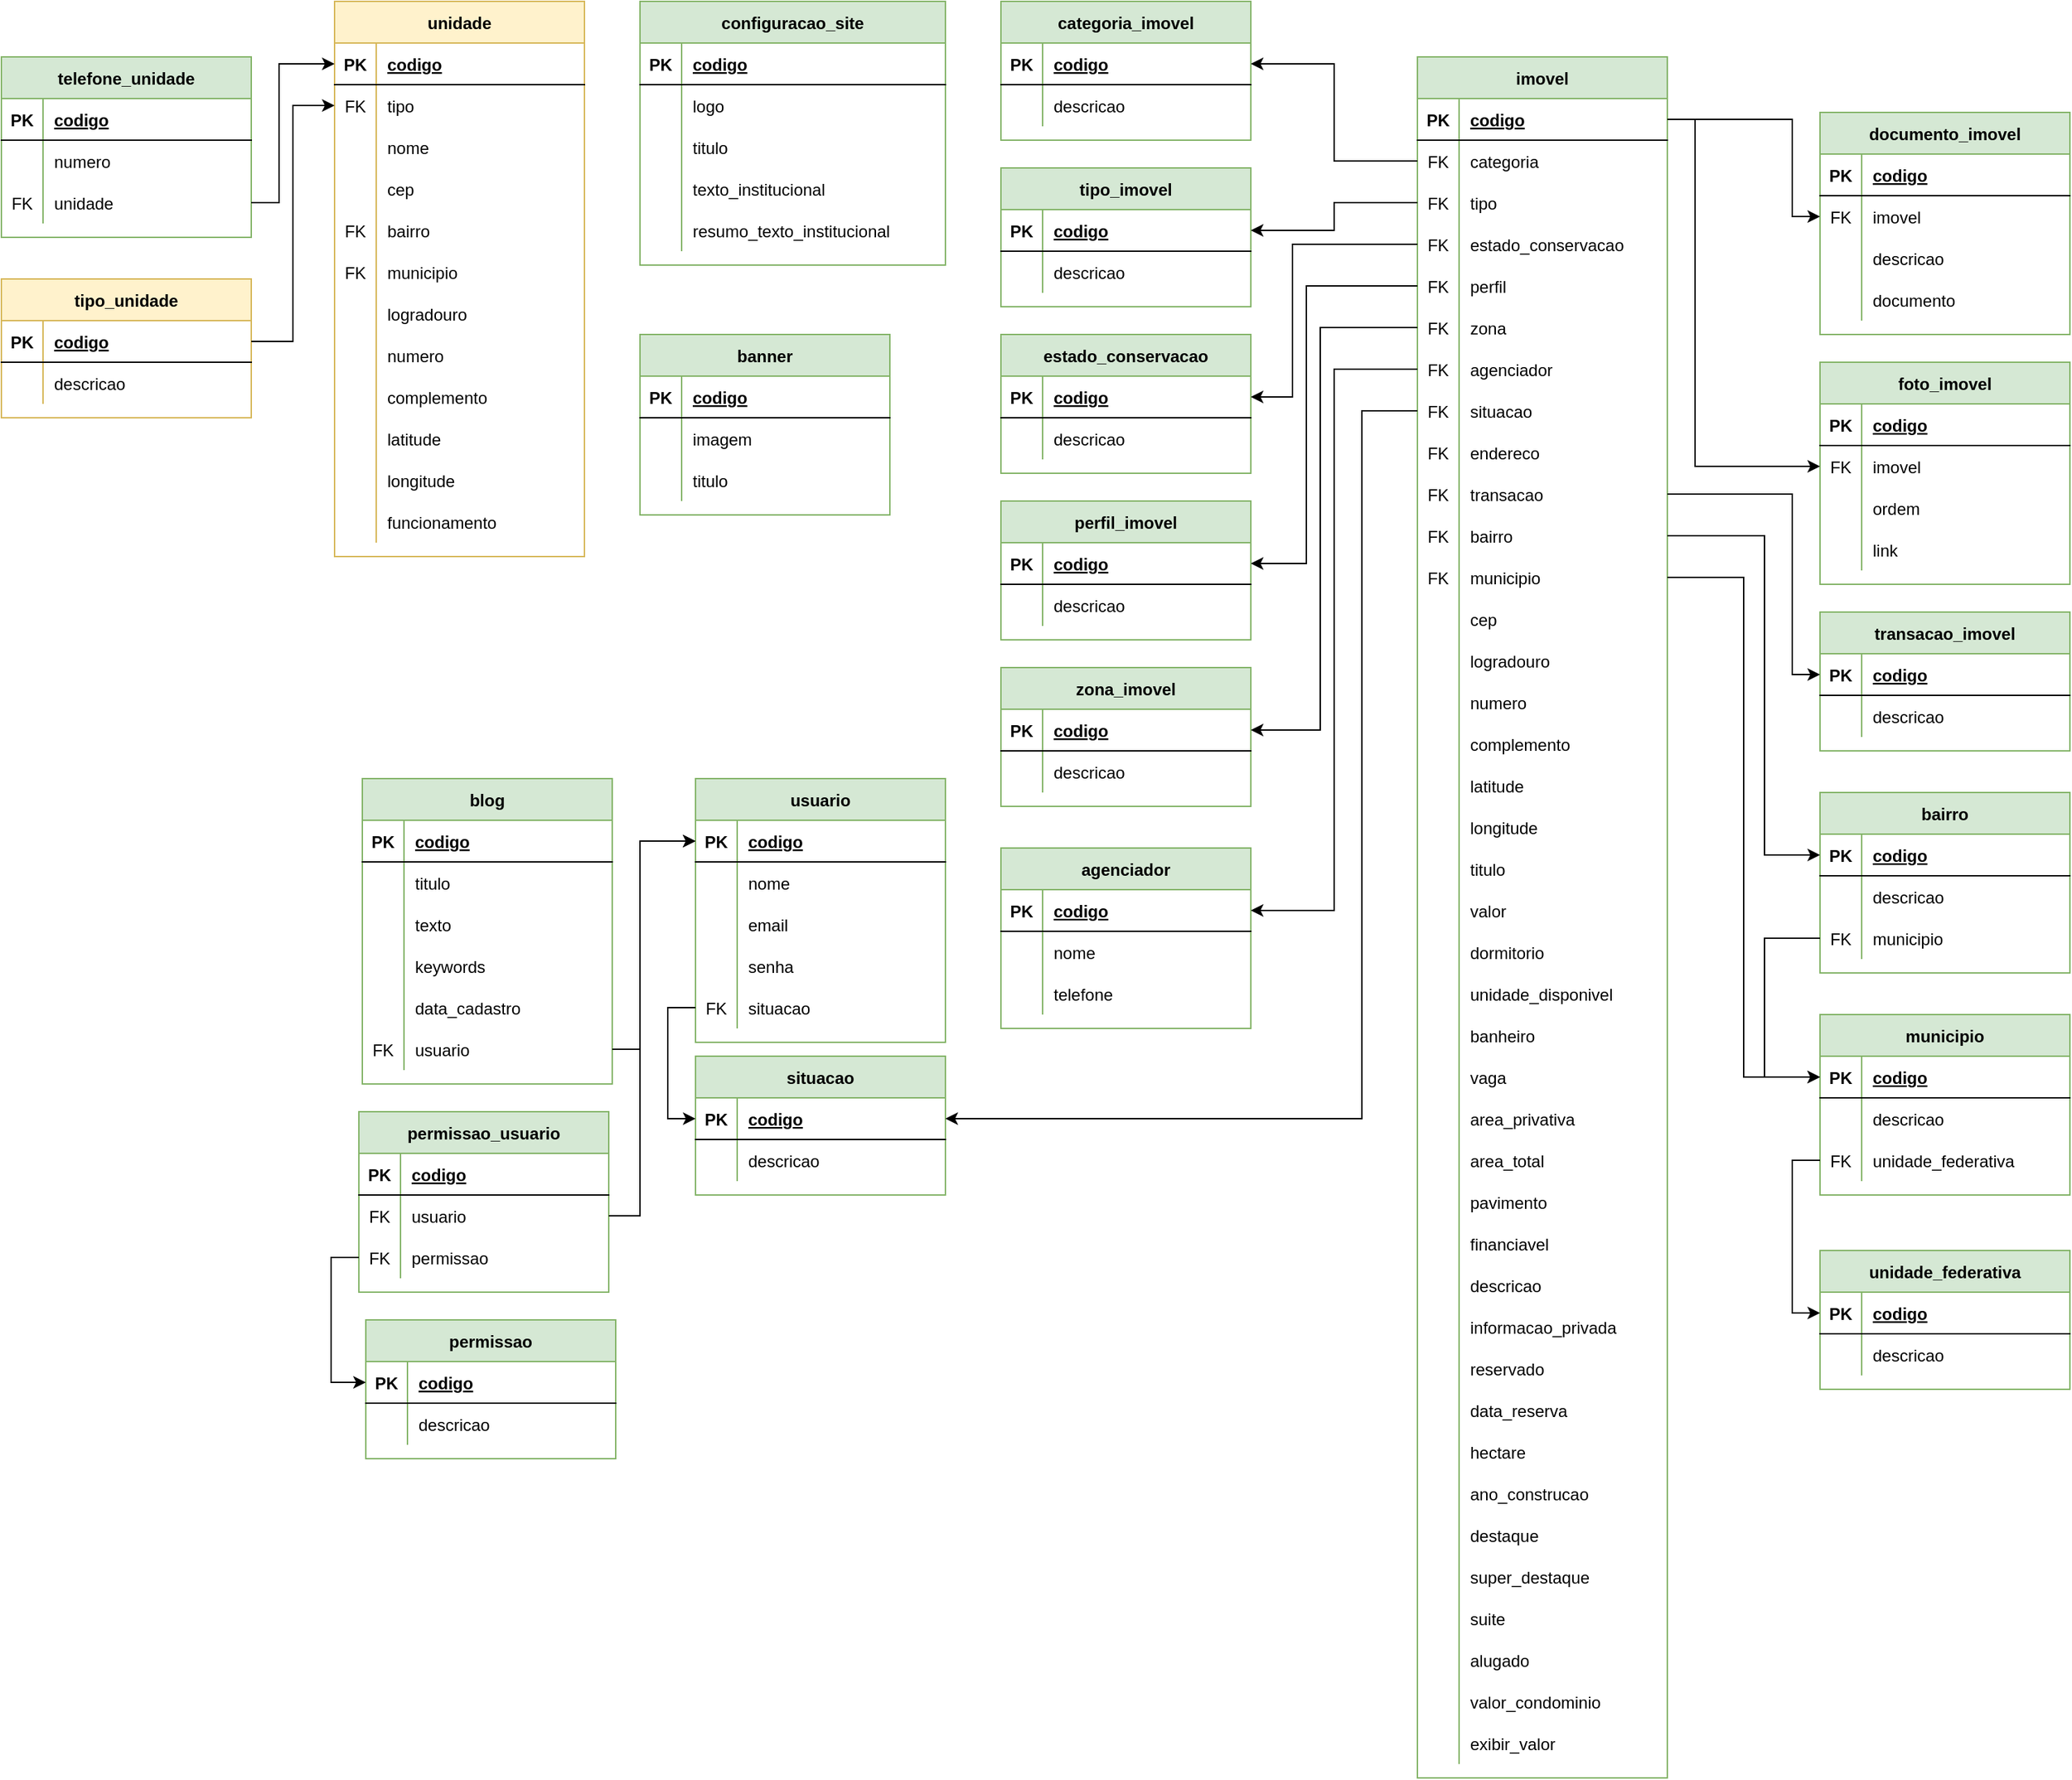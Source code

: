 <mxfile version="14.5.1" type="device"><diagram id="R2lEEEUBdFMjLlhIrx00" name="Page-1"><mxGraphModel dx="3655" dy="975" grid="1" gridSize="10" guides="1" tooltips="1" connect="1" arrows="1" fold="1" page="1" pageScale="1" pageWidth="850" pageHeight="1100" math="0" shadow="0" extFonts="Permanent Marker^https://fonts.googleapis.com/css?family=Permanent+Marker"><root><mxCell id="0"/><mxCell id="1" parent="0"/><mxCell id="1By70ovH7YkVUjGHE216-29" value="usuario" style="shape=table;startSize=30;container=1;collapsible=1;childLayout=tableLayout;fixedRows=1;rowLines=0;fontStyle=1;align=center;resizeLast=1;fillColor=#d5e8d4;strokeColor=#82b366;" parent="1" vertex="1"><mxGeometry x="-360" y="1200" width="180" height="190" as="geometry"/></mxCell><mxCell id="1By70ovH7YkVUjGHE216-30" value="" style="shape=partialRectangle;collapsible=0;dropTarget=0;pointerEvents=0;fillColor=none;top=0;left=0;bottom=1;right=0;points=[[0,0.5],[1,0.5]];portConstraint=eastwest;" parent="1By70ovH7YkVUjGHE216-29" vertex="1"><mxGeometry y="30" width="180" height="30" as="geometry"/></mxCell><mxCell id="1By70ovH7YkVUjGHE216-31" value="PK" style="shape=partialRectangle;connectable=0;fillColor=none;top=0;left=0;bottom=0;right=0;fontStyle=1;overflow=hidden;" parent="1By70ovH7YkVUjGHE216-30" vertex="1"><mxGeometry width="30" height="30" as="geometry"/></mxCell><mxCell id="1By70ovH7YkVUjGHE216-32" value="codigo" style="shape=partialRectangle;connectable=0;fillColor=none;top=0;left=0;bottom=0;right=0;align=left;spacingLeft=6;fontStyle=5;overflow=hidden;" parent="1By70ovH7YkVUjGHE216-30" vertex="1"><mxGeometry x="30" width="150" height="30" as="geometry"/></mxCell><mxCell id="1By70ovH7YkVUjGHE216-33" value="" style="shape=partialRectangle;collapsible=0;dropTarget=0;pointerEvents=0;fillColor=none;top=0;left=0;bottom=0;right=0;points=[[0,0.5],[1,0.5]];portConstraint=eastwest;" parent="1By70ovH7YkVUjGHE216-29" vertex="1"><mxGeometry y="60" width="180" height="30" as="geometry"/></mxCell><mxCell id="1By70ovH7YkVUjGHE216-34" value="" style="shape=partialRectangle;connectable=0;fillColor=none;top=0;left=0;bottom=0;right=0;editable=1;overflow=hidden;" parent="1By70ovH7YkVUjGHE216-33" vertex="1"><mxGeometry width="30" height="30" as="geometry"/></mxCell><mxCell id="1By70ovH7YkVUjGHE216-35" value="nome" style="shape=partialRectangle;connectable=0;fillColor=none;top=0;left=0;bottom=0;right=0;align=left;spacingLeft=6;overflow=hidden;" parent="1By70ovH7YkVUjGHE216-33" vertex="1"><mxGeometry x="30" width="150" height="30" as="geometry"/></mxCell><mxCell id="1By70ovH7YkVUjGHE216-36" value="" style="shape=partialRectangle;collapsible=0;dropTarget=0;pointerEvents=0;fillColor=none;top=0;left=0;bottom=0;right=0;points=[[0,0.5],[1,0.5]];portConstraint=eastwest;" parent="1By70ovH7YkVUjGHE216-29" vertex="1"><mxGeometry y="90" width="180" height="30" as="geometry"/></mxCell><mxCell id="1By70ovH7YkVUjGHE216-37" value="" style="shape=partialRectangle;connectable=0;fillColor=none;top=0;left=0;bottom=0;right=0;editable=1;overflow=hidden;" parent="1By70ovH7YkVUjGHE216-36" vertex="1"><mxGeometry width="30" height="30" as="geometry"/></mxCell><mxCell id="1By70ovH7YkVUjGHE216-38" value="email" style="shape=partialRectangle;connectable=0;fillColor=none;top=0;left=0;bottom=0;right=0;align=left;spacingLeft=6;overflow=hidden;" parent="1By70ovH7YkVUjGHE216-36" vertex="1"><mxGeometry x="30" width="150" height="30" as="geometry"/></mxCell><mxCell id="1By70ovH7YkVUjGHE216-39" value="" style="shape=partialRectangle;collapsible=0;dropTarget=0;pointerEvents=0;fillColor=none;top=0;left=0;bottom=0;right=0;points=[[0,0.5],[1,0.5]];portConstraint=eastwest;" parent="1By70ovH7YkVUjGHE216-29" vertex="1"><mxGeometry y="120" width="180" height="30" as="geometry"/></mxCell><mxCell id="1By70ovH7YkVUjGHE216-40" value="" style="shape=partialRectangle;connectable=0;fillColor=none;top=0;left=0;bottom=0;right=0;editable=1;overflow=hidden;" parent="1By70ovH7YkVUjGHE216-39" vertex="1"><mxGeometry width="30" height="30" as="geometry"/></mxCell><mxCell id="1By70ovH7YkVUjGHE216-41" value="senha" style="shape=partialRectangle;connectable=0;fillColor=none;top=0;left=0;bottom=0;right=0;align=left;spacingLeft=6;overflow=hidden;" parent="1By70ovH7YkVUjGHE216-39" vertex="1"><mxGeometry x="30" width="150" height="30" as="geometry"/></mxCell><mxCell id="PRINhCmbUAcQy-J7YKmA-33" value="" style="shape=partialRectangle;collapsible=0;dropTarget=0;pointerEvents=0;fillColor=none;top=0;left=0;bottom=0;right=0;points=[[0,0.5],[1,0.5]];portConstraint=eastwest;" parent="1By70ovH7YkVUjGHE216-29" vertex="1"><mxGeometry y="150" width="180" height="30" as="geometry"/></mxCell><mxCell id="PRINhCmbUAcQy-J7YKmA-34" value="FK" style="shape=partialRectangle;connectable=0;fillColor=none;top=0;left=0;bottom=0;right=0;editable=1;overflow=hidden;" parent="PRINhCmbUAcQy-J7YKmA-33" vertex="1"><mxGeometry width="30" height="30" as="geometry"/></mxCell><mxCell id="PRINhCmbUAcQy-J7YKmA-35" value="situacao" style="shape=partialRectangle;connectable=0;fillColor=none;top=0;left=0;bottom=0;right=0;align=left;spacingLeft=6;overflow=hidden;" parent="PRINhCmbUAcQy-J7YKmA-33" vertex="1"><mxGeometry x="30" width="150" height="30" as="geometry"/></mxCell><mxCell id="1By70ovH7YkVUjGHE216-42" value="permissao_usuario" style="shape=table;startSize=30;container=1;collapsible=1;childLayout=tableLayout;fixedRows=1;rowLines=0;fontStyle=1;align=center;resizeLast=1;fillColor=#d5e8d4;strokeColor=#82b366;" parent="1" vertex="1"><mxGeometry x="-602.5" y="1440" width="180" height="130" as="geometry"/></mxCell><mxCell id="1By70ovH7YkVUjGHE216-43" value="" style="shape=partialRectangle;collapsible=0;dropTarget=0;pointerEvents=0;fillColor=none;top=0;left=0;bottom=1;right=0;points=[[0,0.5],[1,0.5]];portConstraint=eastwest;" parent="1By70ovH7YkVUjGHE216-42" vertex="1"><mxGeometry y="30" width="180" height="30" as="geometry"/></mxCell><mxCell id="1By70ovH7YkVUjGHE216-44" value="PK" style="shape=partialRectangle;connectable=0;fillColor=none;top=0;left=0;bottom=0;right=0;fontStyle=1;overflow=hidden;" parent="1By70ovH7YkVUjGHE216-43" vertex="1"><mxGeometry width="30" height="30" as="geometry"/></mxCell><mxCell id="1By70ovH7YkVUjGHE216-45" value="codigo" style="shape=partialRectangle;connectable=0;fillColor=none;top=0;left=0;bottom=0;right=0;align=left;spacingLeft=6;fontStyle=5;overflow=hidden;" parent="1By70ovH7YkVUjGHE216-43" vertex="1"><mxGeometry x="30" width="150" height="30" as="geometry"/></mxCell><mxCell id="1By70ovH7YkVUjGHE216-46" value="" style="shape=partialRectangle;collapsible=0;dropTarget=0;pointerEvents=0;fillColor=none;top=0;left=0;bottom=0;right=0;points=[[0,0.5],[1,0.5]];portConstraint=eastwest;" parent="1By70ovH7YkVUjGHE216-42" vertex="1"><mxGeometry y="60" width="180" height="30" as="geometry"/></mxCell><mxCell id="1By70ovH7YkVUjGHE216-47" value="FK" style="shape=partialRectangle;connectable=0;fillColor=none;top=0;left=0;bottom=0;right=0;editable=1;overflow=hidden;" parent="1By70ovH7YkVUjGHE216-46" vertex="1"><mxGeometry width="30" height="30" as="geometry"/></mxCell><mxCell id="1By70ovH7YkVUjGHE216-48" value="usuario" style="shape=partialRectangle;connectable=0;fillColor=none;top=0;left=0;bottom=0;right=0;align=left;spacingLeft=6;overflow=hidden;" parent="1By70ovH7YkVUjGHE216-46" vertex="1"><mxGeometry x="30" width="150" height="30" as="geometry"/></mxCell><mxCell id="1By70ovH7YkVUjGHE216-49" value="" style="shape=partialRectangle;collapsible=0;dropTarget=0;pointerEvents=0;fillColor=none;top=0;left=0;bottom=0;right=0;points=[[0,0.5],[1,0.5]];portConstraint=eastwest;" parent="1By70ovH7YkVUjGHE216-42" vertex="1"><mxGeometry y="90" width="180" height="30" as="geometry"/></mxCell><mxCell id="1By70ovH7YkVUjGHE216-50" value="FK" style="shape=partialRectangle;connectable=0;fillColor=none;top=0;left=0;bottom=0;right=0;editable=1;overflow=hidden;" parent="1By70ovH7YkVUjGHE216-49" vertex="1"><mxGeometry width="30" height="30" as="geometry"/></mxCell><mxCell id="1By70ovH7YkVUjGHE216-51" value="permissao" style="shape=partialRectangle;connectable=0;fillColor=none;top=0;left=0;bottom=0;right=0;align=left;spacingLeft=6;overflow=hidden;" parent="1By70ovH7YkVUjGHE216-49" vertex="1"><mxGeometry x="30" width="150" height="30" as="geometry"/></mxCell><mxCell id="1By70ovH7YkVUjGHE216-55" value="permissao" style="shape=table;startSize=30;container=1;collapsible=1;childLayout=tableLayout;fixedRows=1;rowLines=0;fontStyle=1;align=center;resizeLast=1;fillColor=#d5e8d4;strokeColor=#82b366;" parent="1" vertex="1"><mxGeometry x="-597.5" y="1590" width="180" height="100" as="geometry"/></mxCell><mxCell id="1By70ovH7YkVUjGHE216-56" value="" style="shape=partialRectangle;collapsible=0;dropTarget=0;pointerEvents=0;fillColor=none;top=0;left=0;bottom=1;right=0;points=[[0,0.5],[1,0.5]];portConstraint=eastwest;" parent="1By70ovH7YkVUjGHE216-55" vertex="1"><mxGeometry y="30" width="180" height="30" as="geometry"/></mxCell><mxCell id="1By70ovH7YkVUjGHE216-57" value="PK" style="shape=partialRectangle;connectable=0;fillColor=none;top=0;left=0;bottom=0;right=0;fontStyle=1;overflow=hidden;" parent="1By70ovH7YkVUjGHE216-56" vertex="1"><mxGeometry width="30" height="30" as="geometry"/></mxCell><mxCell id="1By70ovH7YkVUjGHE216-58" value="codigo" style="shape=partialRectangle;connectable=0;fillColor=none;top=0;left=0;bottom=0;right=0;align=left;spacingLeft=6;fontStyle=5;overflow=hidden;" parent="1By70ovH7YkVUjGHE216-56" vertex="1"><mxGeometry x="30" width="150" height="30" as="geometry"/></mxCell><mxCell id="1By70ovH7YkVUjGHE216-59" value="" style="shape=partialRectangle;collapsible=0;dropTarget=0;pointerEvents=0;fillColor=none;top=0;left=0;bottom=0;right=0;points=[[0,0.5],[1,0.5]];portConstraint=eastwest;" parent="1By70ovH7YkVUjGHE216-55" vertex="1"><mxGeometry y="60" width="180" height="30" as="geometry"/></mxCell><mxCell id="1By70ovH7YkVUjGHE216-60" value="" style="shape=partialRectangle;connectable=0;fillColor=none;top=0;left=0;bottom=0;right=0;editable=1;overflow=hidden;" parent="1By70ovH7YkVUjGHE216-59" vertex="1"><mxGeometry width="30" height="30" as="geometry"/></mxCell><mxCell id="1By70ovH7YkVUjGHE216-61" value="descricao" style="shape=partialRectangle;connectable=0;fillColor=none;top=0;left=0;bottom=0;right=0;align=left;spacingLeft=6;overflow=hidden;" parent="1By70ovH7YkVUjGHE216-59" vertex="1"><mxGeometry x="30" width="150" height="30" as="geometry"/></mxCell><mxCell id="1By70ovH7YkVUjGHE216-74" value="configuracao_site" style="shape=table;startSize=30;container=1;collapsible=1;childLayout=tableLayout;fixedRows=1;rowLines=0;fontStyle=1;align=center;resizeLast=1;fillColor=#d5e8d4;strokeColor=#82b366;" parent="1" vertex="1"><mxGeometry x="-400" y="640" width="220" height="190" as="geometry"/></mxCell><mxCell id="1By70ovH7YkVUjGHE216-75" value="" style="shape=partialRectangle;collapsible=0;dropTarget=0;pointerEvents=0;fillColor=none;top=0;left=0;bottom=1;right=0;points=[[0,0.5],[1,0.5]];portConstraint=eastwest;" parent="1By70ovH7YkVUjGHE216-74" vertex="1"><mxGeometry y="30" width="220" height="30" as="geometry"/></mxCell><mxCell id="1By70ovH7YkVUjGHE216-76" value="PK" style="shape=partialRectangle;connectable=0;fillColor=none;top=0;left=0;bottom=0;right=0;fontStyle=1;overflow=hidden;" parent="1By70ovH7YkVUjGHE216-75" vertex="1"><mxGeometry width="30" height="30" as="geometry"/></mxCell><mxCell id="1By70ovH7YkVUjGHE216-77" value="codigo" style="shape=partialRectangle;connectable=0;fillColor=none;top=0;left=0;bottom=0;right=0;align=left;spacingLeft=6;fontStyle=5;overflow=hidden;" parent="1By70ovH7YkVUjGHE216-75" vertex="1"><mxGeometry x="30" width="190" height="30" as="geometry"/></mxCell><mxCell id="1By70ovH7YkVUjGHE216-78" value="" style="shape=partialRectangle;collapsible=0;dropTarget=0;pointerEvents=0;fillColor=none;top=0;left=0;bottom=0;right=0;points=[[0,0.5],[1,0.5]];portConstraint=eastwest;" parent="1By70ovH7YkVUjGHE216-74" vertex="1"><mxGeometry y="60" width="220" height="30" as="geometry"/></mxCell><mxCell id="1By70ovH7YkVUjGHE216-79" value="" style="shape=partialRectangle;connectable=0;fillColor=none;top=0;left=0;bottom=0;right=0;editable=1;overflow=hidden;" parent="1By70ovH7YkVUjGHE216-78" vertex="1"><mxGeometry width="30" height="30" as="geometry"/></mxCell><mxCell id="1By70ovH7YkVUjGHE216-80" value="logo" style="shape=partialRectangle;connectable=0;fillColor=none;top=0;left=0;bottom=0;right=0;align=left;spacingLeft=6;overflow=hidden;" parent="1By70ovH7YkVUjGHE216-78" vertex="1"><mxGeometry x="30" width="190" height="30" as="geometry"/></mxCell><mxCell id="1By70ovH7YkVUjGHE216-81" value="" style="shape=partialRectangle;collapsible=0;dropTarget=0;pointerEvents=0;fillColor=none;top=0;left=0;bottom=0;right=0;points=[[0,0.5],[1,0.5]];portConstraint=eastwest;" parent="1By70ovH7YkVUjGHE216-74" vertex="1"><mxGeometry y="90" width="220" height="30" as="geometry"/></mxCell><mxCell id="1By70ovH7YkVUjGHE216-82" value="" style="shape=partialRectangle;connectable=0;fillColor=none;top=0;left=0;bottom=0;right=0;editable=1;overflow=hidden;" parent="1By70ovH7YkVUjGHE216-81" vertex="1"><mxGeometry width="30" height="30" as="geometry"/></mxCell><mxCell id="1By70ovH7YkVUjGHE216-83" value="titulo" style="shape=partialRectangle;connectable=0;fillColor=none;top=0;left=0;bottom=0;right=0;align=left;spacingLeft=6;overflow=hidden;" parent="1By70ovH7YkVUjGHE216-81" vertex="1"><mxGeometry x="30" width="190" height="30" as="geometry"/></mxCell><mxCell id="1By70ovH7YkVUjGHE216-91" value="" style="shape=partialRectangle;collapsible=0;dropTarget=0;pointerEvents=0;fillColor=none;top=0;left=0;bottom=0;right=0;points=[[0,0.5],[1,0.5]];portConstraint=eastwest;" parent="1By70ovH7YkVUjGHE216-74" vertex="1"><mxGeometry y="120" width="220" height="30" as="geometry"/></mxCell><mxCell id="1By70ovH7YkVUjGHE216-92" value="" style="shape=partialRectangle;connectable=0;fillColor=none;top=0;left=0;bottom=0;right=0;editable=1;overflow=hidden;" parent="1By70ovH7YkVUjGHE216-91" vertex="1"><mxGeometry width="30" height="30" as="geometry"/></mxCell><mxCell id="1By70ovH7YkVUjGHE216-93" value="texto_institucional" style="shape=partialRectangle;connectable=0;fillColor=none;top=0;left=0;bottom=0;right=0;align=left;spacingLeft=6;overflow=hidden;" parent="1By70ovH7YkVUjGHE216-91" vertex="1"><mxGeometry x="30" width="190" height="30" as="geometry"/></mxCell><mxCell id="1By70ovH7YkVUjGHE216-190" value="" style="shape=partialRectangle;collapsible=0;dropTarget=0;pointerEvents=0;fillColor=none;top=0;left=0;bottom=0;right=0;points=[[0,0.5],[1,0.5]];portConstraint=eastwest;" parent="1By70ovH7YkVUjGHE216-74" vertex="1"><mxGeometry y="150" width="220" height="30" as="geometry"/></mxCell><mxCell id="1By70ovH7YkVUjGHE216-191" value="" style="shape=partialRectangle;connectable=0;fillColor=none;top=0;left=0;bottom=0;right=0;editable=1;overflow=hidden;" parent="1By70ovH7YkVUjGHE216-190" vertex="1"><mxGeometry width="30" height="30" as="geometry"/></mxCell><mxCell id="1By70ovH7YkVUjGHE216-192" value="resumo_texto_institucional" style="shape=partialRectangle;connectable=0;fillColor=none;top=0;left=0;bottom=0;right=0;align=left;spacingLeft=6;overflow=hidden;" parent="1By70ovH7YkVUjGHE216-190" vertex="1"><mxGeometry x="30" width="190" height="30" as="geometry"/></mxCell><mxCell id="1By70ovH7YkVUjGHE216-117" value="telefone_unidade" style="shape=table;startSize=30;container=1;collapsible=1;childLayout=tableLayout;fixedRows=1;rowLines=0;fontStyle=1;align=center;resizeLast=1;fillColor=#d5e8d4;strokeColor=#82b366;" parent="1" vertex="1"><mxGeometry x="-860" y="680" width="180" height="130" as="geometry"/></mxCell><mxCell id="1By70ovH7YkVUjGHE216-118" value="" style="shape=partialRectangle;collapsible=0;dropTarget=0;pointerEvents=0;fillColor=none;top=0;left=0;bottom=1;right=0;points=[[0,0.5],[1,0.5]];portConstraint=eastwest;" parent="1By70ovH7YkVUjGHE216-117" vertex="1"><mxGeometry y="30" width="180" height="30" as="geometry"/></mxCell><mxCell id="1By70ovH7YkVUjGHE216-119" value="PK" style="shape=partialRectangle;connectable=0;fillColor=none;top=0;left=0;bottom=0;right=0;fontStyle=1;overflow=hidden;" parent="1By70ovH7YkVUjGHE216-118" vertex="1"><mxGeometry width="30" height="30" as="geometry"/></mxCell><mxCell id="1By70ovH7YkVUjGHE216-120" value="codigo" style="shape=partialRectangle;connectable=0;fillColor=none;top=0;left=0;bottom=0;right=0;align=left;spacingLeft=6;fontStyle=5;overflow=hidden;" parent="1By70ovH7YkVUjGHE216-118" vertex="1"><mxGeometry x="30" width="150" height="30" as="geometry"/></mxCell><mxCell id="1By70ovH7YkVUjGHE216-121" value="" style="shape=partialRectangle;collapsible=0;dropTarget=0;pointerEvents=0;fillColor=none;top=0;left=0;bottom=0;right=0;points=[[0,0.5],[1,0.5]];portConstraint=eastwest;" parent="1By70ovH7YkVUjGHE216-117" vertex="1"><mxGeometry y="60" width="180" height="30" as="geometry"/></mxCell><mxCell id="1By70ovH7YkVUjGHE216-122" value="" style="shape=partialRectangle;connectable=0;fillColor=none;top=0;left=0;bottom=0;right=0;editable=1;overflow=hidden;" parent="1By70ovH7YkVUjGHE216-121" vertex="1"><mxGeometry width="30" height="30" as="geometry"/></mxCell><mxCell id="1By70ovH7YkVUjGHE216-123" value="numero" style="shape=partialRectangle;connectable=0;fillColor=none;top=0;left=0;bottom=0;right=0;align=left;spacingLeft=6;overflow=hidden;" parent="1By70ovH7YkVUjGHE216-121" vertex="1"><mxGeometry x="30" width="150" height="30" as="geometry"/></mxCell><mxCell id="YPvPTzFeR_NyjyQowA_Q-1" value="" style="shape=partialRectangle;collapsible=0;dropTarget=0;pointerEvents=0;fillColor=none;top=0;left=0;bottom=0;right=0;points=[[0,0.5],[1,0.5]];portConstraint=eastwest;" parent="1By70ovH7YkVUjGHE216-117" vertex="1"><mxGeometry y="90" width="180" height="30" as="geometry"/></mxCell><mxCell id="YPvPTzFeR_NyjyQowA_Q-2" value="FK" style="shape=partialRectangle;connectable=0;fillColor=none;top=0;left=0;bottom=0;right=0;editable=1;overflow=hidden;" parent="YPvPTzFeR_NyjyQowA_Q-1" vertex="1"><mxGeometry width="30" height="30" as="geometry"/></mxCell><mxCell id="YPvPTzFeR_NyjyQowA_Q-3" value="unidade" style="shape=partialRectangle;connectable=0;fillColor=none;top=0;left=0;bottom=0;right=0;align=left;spacingLeft=6;overflow=hidden;" parent="YPvPTzFeR_NyjyQowA_Q-1" vertex="1"><mxGeometry x="30" width="150" height="30" as="geometry"/></mxCell><mxCell id="1By70ovH7YkVUjGHE216-224" value="blog" style="shape=table;startSize=30;container=1;collapsible=1;childLayout=tableLayout;fixedRows=1;rowLines=0;fontStyle=1;align=center;resizeLast=1;fillColor=#d5e8d4;strokeColor=#82b366;" parent="1" vertex="1"><mxGeometry x="-600" y="1200" width="180" height="220" as="geometry"/></mxCell><mxCell id="1By70ovH7YkVUjGHE216-225" value="" style="shape=partialRectangle;collapsible=0;dropTarget=0;pointerEvents=0;fillColor=none;top=0;left=0;bottom=1;right=0;points=[[0,0.5],[1,0.5]];portConstraint=eastwest;" parent="1By70ovH7YkVUjGHE216-224" vertex="1"><mxGeometry y="30" width="180" height="30" as="geometry"/></mxCell><mxCell id="1By70ovH7YkVUjGHE216-226" value="PK" style="shape=partialRectangle;connectable=0;fillColor=none;top=0;left=0;bottom=0;right=0;fontStyle=1;overflow=hidden;" parent="1By70ovH7YkVUjGHE216-225" vertex="1"><mxGeometry width="30" height="30" as="geometry"/></mxCell><mxCell id="1By70ovH7YkVUjGHE216-227" value="codigo" style="shape=partialRectangle;connectable=0;fillColor=none;top=0;left=0;bottom=0;right=0;align=left;spacingLeft=6;fontStyle=5;overflow=hidden;" parent="1By70ovH7YkVUjGHE216-225" vertex="1"><mxGeometry x="30" width="150" height="30" as="geometry"/></mxCell><mxCell id="1By70ovH7YkVUjGHE216-228" value="" style="shape=partialRectangle;collapsible=0;dropTarget=0;pointerEvents=0;fillColor=none;top=0;left=0;bottom=0;right=0;points=[[0,0.5],[1,0.5]];portConstraint=eastwest;" parent="1By70ovH7YkVUjGHE216-224" vertex="1"><mxGeometry y="60" width="180" height="30" as="geometry"/></mxCell><mxCell id="1By70ovH7YkVUjGHE216-229" value="" style="shape=partialRectangle;connectable=0;fillColor=none;top=0;left=0;bottom=0;right=0;editable=1;overflow=hidden;" parent="1By70ovH7YkVUjGHE216-228" vertex="1"><mxGeometry width="30" height="30" as="geometry"/></mxCell><mxCell id="1By70ovH7YkVUjGHE216-230" value="titulo" style="shape=partialRectangle;connectable=0;fillColor=none;top=0;left=0;bottom=0;right=0;align=left;spacingLeft=6;overflow=hidden;" parent="1By70ovH7YkVUjGHE216-228" vertex="1"><mxGeometry x="30" width="150" height="30" as="geometry"/></mxCell><mxCell id="1By70ovH7YkVUjGHE216-234" value="" style="shape=partialRectangle;collapsible=0;dropTarget=0;pointerEvents=0;fillColor=none;top=0;left=0;bottom=0;right=0;points=[[0,0.5],[1,0.5]];portConstraint=eastwest;" parent="1By70ovH7YkVUjGHE216-224" vertex="1"><mxGeometry y="90" width="180" height="30" as="geometry"/></mxCell><mxCell id="1By70ovH7YkVUjGHE216-235" value="" style="shape=partialRectangle;connectable=0;fillColor=none;top=0;left=0;bottom=0;right=0;editable=1;overflow=hidden;" parent="1By70ovH7YkVUjGHE216-234" vertex="1"><mxGeometry width="30" height="30" as="geometry"/></mxCell><mxCell id="1By70ovH7YkVUjGHE216-236" value="texto" style="shape=partialRectangle;connectable=0;fillColor=none;top=0;left=0;bottom=0;right=0;align=left;spacingLeft=6;overflow=hidden;" parent="1By70ovH7YkVUjGHE216-234" vertex="1"><mxGeometry x="30" width="150" height="30" as="geometry"/></mxCell><mxCell id="1By70ovH7YkVUjGHE216-231" value="" style="shape=partialRectangle;collapsible=0;dropTarget=0;pointerEvents=0;fillColor=none;top=0;left=0;bottom=0;right=0;points=[[0,0.5],[1,0.5]];portConstraint=eastwest;" parent="1By70ovH7YkVUjGHE216-224" vertex="1"><mxGeometry y="120" width="180" height="30" as="geometry"/></mxCell><mxCell id="1By70ovH7YkVUjGHE216-232" value="" style="shape=partialRectangle;connectable=0;fillColor=none;top=0;left=0;bottom=0;right=0;editable=1;overflow=hidden;" parent="1By70ovH7YkVUjGHE216-231" vertex="1"><mxGeometry width="30" height="30" as="geometry"/></mxCell><mxCell id="1By70ovH7YkVUjGHE216-233" value="keywords" style="shape=partialRectangle;connectable=0;fillColor=none;top=0;left=0;bottom=0;right=0;align=left;spacingLeft=6;overflow=hidden;" parent="1By70ovH7YkVUjGHE216-231" vertex="1"><mxGeometry x="30" width="150" height="30" as="geometry"/></mxCell><mxCell id="1By70ovH7YkVUjGHE216-237" value="" style="shape=partialRectangle;collapsible=0;dropTarget=0;pointerEvents=0;fillColor=none;top=0;left=0;bottom=0;right=0;points=[[0,0.5],[1,0.5]];portConstraint=eastwest;" parent="1By70ovH7YkVUjGHE216-224" vertex="1"><mxGeometry y="150" width="180" height="30" as="geometry"/></mxCell><mxCell id="1By70ovH7YkVUjGHE216-238" value="" style="shape=partialRectangle;connectable=0;fillColor=none;top=0;left=0;bottom=0;right=0;editable=1;overflow=hidden;" parent="1By70ovH7YkVUjGHE216-237" vertex="1"><mxGeometry width="30" height="30" as="geometry"/></mxCell><mxCell id="1By70ovH7YkVUjGHE216-239" value="data_cadastro" style="shape=partialRectangle;connectable=0;fillColor=none;top=0;left=0;bottom=0;right=0;align=left;spacingLeft=6;overflow=hidden;" parent="1By70ovH7YkVUjGHE216-237" vertex="1"><mxGeometry x="30" width="150" height="30" as="geometry"/></mxCell><mxCell id="1By70ovH7YkVUjGHE216-243" value="" style="shape=partialRectangle;collapsible=0;dropTarget=0;pointerEvents=0;fillColor=none;top=0;left=0;bottom=0;right=0;points=[[0,0.5],[1,0.5]];portConstraint=eastwest;" parent="1By70ovH7YkVUjGHE216-224" vertex="1"><mxGeometry y="180" width="180" height="30" as="geometry"/></mxCell><mxCell id="1By70ovH7YkVUjGHE216-244" value="FK" style="shape=partialRectangle;connectable=0;fillColor=none;top=0;left=0;bottom=0;right=0;editable=1;overflow=hidden;" parent="1By70ovH7YkVUjGHE216-243" vertex="1"><mxGeometry width="30" height="30" as="geometry"/></mxCell><mxCell id="1By70ovH7YkVUjGHE216-245" value="usuario" style="shape=partialRectangle;connectable=0;fillColor=none;top=0;left=0;bottom=0;right=0;align=left;spacingLeft=6;overflow=hidden;" parent="1By70ovH7YkVUjGHE216-243" vertex="1"><mxGeometry x="30" width="150" height="30" as="geometry"/></mxCell><mxCell id="1By70ovH7YkVUjGHE216-247" value="banner" style="shape=table;startSize=30;container=1;collapsible=1;childLayout=tableLayout;fixedRows=1;rowLines=0;fontStyle=1;align=center;resizeLast=1;fillColor=#d5e8d4;strokeColor=#82b366;" parent="1" vertex="1"><mxGeometry x="-400" y="880" width="180" height="130" as="geometry"/></mxCell><mxCell id="1By70ovH7YkVUjGHE216-248" value="" style="shape=partialRectangle;collapsible=0;dropTarget=0;pointerEvents=0;fillColor=none;top=0;left=0;bottom=1;right=0;points=[[0,0.5],[1,0.5]];portConstraint=eastwest;" parent="1By70ovH7YkVUjGHE216-247" vertex="1"><mxGeometry y="30" width="180" height="30" as="geometry"/></mxCell><mxCell id="1By70ovH7YkVUjGHE216-249" value="PK" style="shape=partialRectangle;connectable=0;fillColor=none;top=0;left=0;bottom=0;right=0;fontStyle=1;overflow=hidden;" parent="1By70ovH7YkVUjGHE216-248" vertex="1"><mxGeometry width="30" height="30" as="geometry"/></mxCell><mxCell id="1By70ovH7YkVUjGHE216-250" value="codigo" style="shape=partialRectangle;connectable=0;fillColor=none;top=0;left=0;bottom=0;right=0;align=left;spacingLeft=6;fontStyle=5;overflow=hidden;" parent="1By70ovH7YkVUjGHE216-248" vertex="1"><mxGeometry x="30" width="150" height="30" as="geometry"/></mxCell><mxCell id="1By70ovH7YkVUjGHE216-251" value="" style="shape=partialRectangle;collapsible=0;dropTarget=0;pointerEvents=0;fillColor=none;top=0;left=0;bottom=0;right=0;points=[[0,0.5],[1,0.5]];portConstraint=eastwest;" parent="1By70ovH7YkVUjGHE216-247" vertex="1"><mxGeometry y="60" width="180" height="30" as="geometry"/></mxCell><mxCell id="1By70ovH7YkVUjGHE216-252" value="" style="shape=partialRectangle;connectable=0;fillColor=none;top=0;left=0;bottom=0;right=0;editable=1;overflow=hidden;" parent="1By70ovH7YkVUjGHE216-251" vertex="1"><mxGeometry width="30" height="30" as="geometry"/></mxCell><mxCell id="1By70ovH7YkVUjGHE216-253" value="imagem" style="shape=partialRectangle;connectable=0;fillColor=none;top=0;left=0;bottom=0;right=0;align=left;spacingLeft=6;overflow=hidden;" parent="1By70ovH7YkVUjGHE216-251" vertex="1"><mxGeometry x="30" width="150" height="30" as="geometry"/></mxCell><mxCell id="1By70ovH7YkVUjGHE216-254" value="" style="shape=partialRectangle;collapsible=0;dropTarget=0;pointerEvents=0;fillColor=none;top=0;left=0;bottom=0;right=0;points=[[0,0.5],[1,0.5]];portConstraint=eastwest;" parent="1By70ovH7YkVUjGHE216-247" vertex="1"><mxGeometry y="90" width="180" height="30" as="geometry"/></mxCell><mxCell id="1By70ovH7YkVUjGHE216-255" value="" style="shape=partialRectangle;connectable=0;fillColor=none;top=0;left=0;bottom=0;right=0;editable=1;overflow=hidden;" parent="1By70ovH7YkVUjGHE216-254" vertex="1"><mxGeometry width="30" height="30" as="geometry"/></mxCell><mxCell id="1By70ovH7YkVUjGHE216-256" value="titulo" style="shape=partialRectangle;connectable=0;fillColor=none;top=0;left=0;bottom=0;right=0;align=left;spacingLeft=6;overflow=hidden;" parent="1By70ovH7YkVUjGHE216-254" vertex="1"><mxGeometry x="30" width="150" height="30" as="geometry"/></mxCell><mxCell id="1By70ovH7YkVUjGHE216-257" value="agenciador" style="shape=table;startSize=30;container=1;collapsible=1;childLayout=tableLayout;fixedRows=1;rowLines=0;fontStyle=1;align=center;resizeLast=1;fillColor=#d5e8d4;strokeColor=#82b366;" parent="1" vertex="1"><mxGeometry x="-140" y="1250" width="180" height="130" as="geometry"/></mxCell><mxCell id="1By70ovH7YkVUjGHE216-258" value="" style="shape=partialRectangle;collapsible=0;dropTarget=0;pointerEvents=0;fillColor=none;top=0;left=0;bottom=1;right=0;points=[[0,0.5],[1,0.5]];portConstraint=eastwest;" parent="1By70ovH7YkVUjGHE216-257" vertex="1"><mxGeometry y="30" width="180" height="30" as="geometry"/></mxCell><mxCell id="1By70ovH7YkVUjGHE216-259" value="PK" style="shape=partialRectangle;connectable=0;fillColor=none;top=0;left=0;bottom=0;right=0;fontStyle=1;overflow=hidden;" parent="1By70ovH7YkVUjGHE216-258" vertex="1"><mxGeometry width="30" height="30" as="geometry"/></mxCell><mxCell id="1By70ovH7YkVUjGHE216-260" value="codigo" style="shape=partialRectangle;connectable=0;fillColor=none;top=0;left=0;bottom=0;right=0;align=left;spacingLeft=6;fontStyle=5;overflow=hidden;" parent="1By70ovH7YkVUjGHE216-258" vertex="1"><mxGeometry x="30" width="150" height="30" as="geometry"/></mxCell><mxCell id="1By70ovH7YkVUjGHE216-261" value="" style="shape=partialRectangle;collapsible=0;dropTarget=0;pointerEvents=0;fillColor=none;top=0;left=0;bottom=0;right=0;points=[[0,0.5],[1,0.5]];portConstraint=eastwest;" parent="1By70ovH7YkVUjGHE216-257" vertex="1"><mxGeometry y="60" width="180" height="30" as="geometry"/></mxCell><mxCell id="1By70ovH7YkVUjGHE216-262" value="" style="shape=partialRectangle;connectable=0;fillColor=none;top=0;left=0;bottom=0;right=0;editable=1;overflow=hidden;" parent="1By70ovH7YkVUjGHE216-261" vertex="1"><mxGeometry width="30" height="30" as="geometry"/></mxCell><mxCell id="1By70ovH7YkVUjGHE216-263" value="nome" style="shape=partialRectangle;connectable=0;fillColor=none;top=0;left=0;bottom=0;right=0;align=left;spacingLeft=6;overflow=hidden;" parent="1By70ovH7YkVUjGHE216-261" vertex="1"><mxGeometry x="30" width="150" height="30" as="geometry"/></mxCell><mxCell id="1By70ovH7YkVUjGHE216-264" value="" style="shape=partialRectangle;collapsible=0;dropTarget=0;pointerEvents=0;fillColor=none;top=0;left=0;bottom=0;right=0;points=[[0,0.5],[1,0.5]];portConstraint=eastwest;" parent="1By70ovH7YkVUjGHE216-257" vertex="1"><mxGeometry y="90" width="180" height="30" as="geometry"/></mxCell><mxCell id="1By70ovH7YkVUjGHE216-265" value="" style="shape=partialRectangle;connectable=0;fillColor=none;top=0;left=0;bottom=0;right=0;editable=1;overflow=hidden;" parent="1By70ovH7YkVUjGHE216-264" vertex="1"><mxGeometry width="30" height="30" as="geometry"/></mxCell><mxCell id="1By70ovH7YkVUjGHE216-266" value="telefone" style="shape=partialRectangle;connectable=0;fillColor=none;top=0;left=0;bottom=0;right=0;align=left;spacingLeft=6;overflow=hidden;" parent="1By70ovH7YkVUjGHE216-264" vertex="1"><mxGeometry x="30" width="150" height="30" as="geometry"/></mxCell><mxCell id="1By70ovH7YkVUjGHE216-267" value="municipio" style="shape=table;startSize=30;container=1;collapsible=1;childLayout=tableLayout;fixedRows=1;rowLines=0;fontStyle=1;align=center;resizeLast=1;fillColor=#d5e8d4;strokeColor=#82b366;" parent="1" vertex="1"><mxGeometry x="450.0" y="1370" width="180" height="130" as="geometry"/></mxCell><mxCell id="1By70ovH7YkVUjGHE216-268" value="" style="shape=partialRectangle;collapsible=0;dropTarget=0;pointerEvents=0;fillColor=none;top=0;left=0;bottom=1;right=0;points=[[0,0.5],[1,0.5]];portConstraint=eastwest;" parent="1By70ovH7YkVUjGHE216-267" vertex="1"><mxGeometry y="30" width="180" height="30" as="geometry"/></mxCell><mxCell id="1By70ovH7YkVUjGHE216-269" value="PK" style="shape=partialRectangle;connectable=0;fillColor=none;top=0;left=0;bottom=0;right=0;fontStyle=1;overflow=hidden;" parent="1By70ovH7YkVUjGHE216-268" vertex="1"><mxGeometry width="30" height="30" as="geometry"/></mxCell><mxCell id="1By70ovH7YkVUjGHE216-270" value="codigo" style="shape=partialRectangle;connectable=0;fillColor=none;top=0;left=0;bottom=0;right=0;align=left;spacingLeft=6;fontStyle=5;overflow=hidden;" parent="1By70ovH7YkVUjGHE216-268" vertex="1"><mxGeometry x="30" width="150" height="30" as="geometry"/></mxCell><mxCell id="1By70ovH7YkVUjGHE216-271" value="" style="shape=partialRectangle;collapsible=0;dropTarget=0;pointerEvents=0;fillColor=none;top=0;left=0;bottom=0;right=0;points=[[0,0.5],[1,0.5]];portConstraint=eastwest;" parent="1By70ovH7YkVUjGHE216-267" vertex="1"><mxGeometry y="60" width="180" height="30" as="geometry"/></mxCell><mxCell id="1By70ovH7YkVUjGHE216-272" value="" style="shape=partialRectangle;connectable=0;fillColor=none;top=0;left=0;bottom=0;right=0;editable=1;overflow=hidden;" parent="1By70ovH7YkVUjGHE216-271" vertex="1"><mxGeometry width="30" height="30" as="geometry"/></mxCell><mxCell id="1By70ovH7YkVUjGHE216-273" value="descricao" style="shape=partialRectangle;connectable=0;fillColor=none;top=0;left=0;bottom=0;right=0;align=left;spacingLeft=6;overflow=hidden;" parent="1By70ovH7YkVUjGHE216-271" vertex="1"><mxGeometry x="30" width="150" height="30" as="geometry"/></mxCell><mxCell id="FgE-p9cD_zjgSIsIr2wK-218" value="" style="shape=partialRectangle;collapsible=0;dropTarget=0;pointerEvents=0;fillColor=none;top=0;left=0;bottom=0;right=0;points=[[0,0.5],[1,0.5]];portConstraint=eastwest;" parent="1By70ovH7YkVUjGHE216-267" vertex="1"><mxGeometry y="90" width="180" height="30" as="geometry"/></mxCell><mxCell id="FgE-p9cD_zjgSIsIr2wK-219" value="FK" style="shape=partialRectangle;connectable=0;fillColor=none;top=0;left=0;bottom=0;right=0;editable=1;overflow=hidden;" parent="FgE-p9cD_zjgSIsIr2wK-218" vertex="1"><mxGeometry width="30" height="30" as="geometry"/></mxCell><mxCell id="FgE-p9cD_zjgSIsIr2wK-220" value="unidade_federativa" style="shape=partialRectangle;connectable=0;fillColor=none;top=0;left=0;bottom=0;right=0;align=left;spacingLeft=6;overflow=hidden;" parent="FgE-p9cD_zjgSIsIr2wK-218" vertex="1"><mxGeometry x="30" width="150" height="30" as="geometry"/></mxCell><mxCell id="1By70ovH7YkVUjGHE216-277" value="unidade_federativa" style="shape=table;startSize=30;container=1;collapsible=1;childLayout=tableLayout;fixedRows=1;rowLines=0;fontStyle=1;align=center;resizeLast=1;fillColor=#d5e8d4;strokeColor=#82b366;" parent="1" vertex="1"><mxGeometry x="450.0" y="1540" width="180" height="100" as="geometry"/></mxCell><mxCell id="1By70ovH7YkVUjGHE216-278" value="" style="shape=partialRectangle;collapsible=0;dropTarget=0;pointerEvents=0;fillColor=none;top=0;left=0;bottom=1;right=0;points=[[0,0.5],[1,0.5]];portConstraint=eastwest;" parent="1By70ovH7YkVUjGHE216-277" vertex="1"><mxGeometry y="30" width="180" height="30" as="geometry"/></mxCell><mxCell id="1By70ovH7YkVUjGHE216-279" value="PK" style="shape=partialRectangle;connectable=0;fillColor=none;top=0;left=0;bottom=0;right=0;fontStyle=1;overflow=hidden;" parent="1By70ovH7YkVUjGHE216-278" vertex="1"><mxGeometry width="30" height="30" as="geometry"/></mxCell><mxCell id="1By70ovH7YkVUjGHE216-280" value="codigo" style="shape=partialRectangle;connectable=0;fillColor=none;top=0;left=0;bottom=0;right=0;align=left;spacingLeft=6;fontStyle=5;overflow=hidden;" parent="1By70ovH7YkVUjGHE216-278" vertex="1"><mxGeometry x="30" width="150" height="30" as="geometry"/></mxCell><mxCell id="1By70ovH7YkVUjGHE216-281" value="" style="shape=partialRectangle;collapsible=0;dropTarget=0;pointerEvents=0;fillColor=none;top=0;left=0;bottom=0;right=0;points=[[0,0.5],[1,0.5]];portConstraint=eastwest;" parent="1By70ovH7YkVUjGHE216-277" vertex="1"><mxGeometry y="60" width="180" height="30" as="geometry"/></mxCell><mxCell id="1By70ovH7YkVUjGHE216-282" value="" style="shape=partialRectangle;connectable=0;fillColor=none;top=0;left=0;bottom=0;right=0;editable=1;overflow=hidden;" parent="1By70ovH7YkVUjGHE216-281" vertex="1"><mxGeometry width="30" height="30" as="geometry"/></mxCell><mxCell id="1By70ovH7YkVUjGHE216-283" value="descricao" style="shape=partialRectangle;connectable=0;fillColor=none;top=0;left=0;bottom=0;right=0;align=left;spacingLeft=6;overflow=hidden;" parent="1By70ovH7YkVUjGHE216-281" vertex="1"><mxGeometry x="30" width="150" height="30" as="geometry"/></mxCell><mxCell id="1By70ovH7YkVUjGHE216-284" value="bairro" style="shape=table;startSize=30;container=1;collapsible=1;childLayout=tableLayout;fixedRows=1;rowLines=0;fontStyle=1;align=center;resizeLast=1;fillColor=#d5e8d4;strokeColor=#82b366;" parent="1" vertex="1"><mxGeometry x="450.0" y="1210" width="180" height="130" as="geometry"/></mxCell><mxCell id="1By70ovH7YkVUjGHE216-285" value="" style="shape=partialRectangle;collapsible=0;dropTarget=0;pointerEvents=0;fillColor=none;top=0;left=0;bottom=1;right=0;points=[[0,0.5],[1,0.5]];portConstraint=eastwest;" parent="1By70ovH7YkVUjGHE216-284" vertex="1"><mxGeometry y="30" width="180" height="30" as="geometry"/></mxCell><mxCell id="1By70ovH7YkVUjGHE216-286" value="PK" style="shape=partialRectangle;connectable=0;fillColor=none;top=0;left=0;bottom=0;right=0;fontStyle=1;overflow=hidden;" parent="1By70ovH7YkVUjGHE216-285" vertex="1"><mxGeometry width="30" height="30" as="geometry"/></mxCell><mxCell id="1By70ovH7YkVUjGHE216-287" value="codigo" style="shape=partialRectangle;connectable=0;fillColor=none;top=0;left=0;bottom=0;right=0;align=left;spacingLeft=6;fontStyle=5;overflow=hidden;" parent="1By70ovH7YkVUjGHE216-285" vertex="1"><mxGeometry x="30" width="150" height="30" as="geometry"/></mxCell><mxCell id="1By70ovH7YkVUjGHE216-288" value="" style="shape=partialRectangle;collapsible=0;dropTarget=0;pointerEvents=0;fillColor=none;top=0;left=0;bottom=0;right=0;points=[[0,0.5],[1,0.5]];portConstraint=eastwest;" parent="1By70ovH7YkVUjGHE216-284" vertex="1"><mxGeometry y="60" width="180" height="30" as="geometry"/></mxCell><mxCell id="1By70ovH7YkVUjGHE216-289" value="" style="shape=partialRectangle;connectable=0;fillColor=none;top=0;left=0;bottom=0;right=0;editable=1;overflow=hidden;" parent="1By70ovH7YkVUjGHE216-288" vertex="1"><mxGeometry width="30" height="30" as="geometry"/></mxCell><mxCell id="1By70ovH7YkVUjGHE216-290" value="descricao" style="shape=partialRectangle;connectable=0;fillColor=none;top=0;left=0;bottom=0;right=0;align=left;spacingLeft=6;overflow=hidden;" parent="1By70ovH7YkVUjGHE216-288" vertex="1"><mxGeometry x="30" width="150" height="30" as="geometry"/></mxCell><mxCell id="FgE-p9cD_zjgSIsIr2wK-84" value="" style="shape=partialRectangle;collapsible=0;dropTarget=0;pointerEvents=0;fillColor=none;top=0;left=0;bottom=0;right=0;points=[[0,0.5],[1,0.5]];portConstraint=eastwest;" parent="1By70ovH7YkVUjGHE216-284" vertex="1"><mxGeometry y="90" width="180" height="30" as="geometry"/></mxCell><mxCell id="FgE-p9cD_zjgSIsIr2wK-85" value="FK" style="shape=partialRectangle;connectable=0;fillColor=none;top=0;left=0;bottom=0;right=0;editable=1;overflow=hidden;" parent="FgE-p9cD_zjgSIsIr2wK-84" vertex="1"><mxGeometry width="30" height="30" as="geometry"/></mxCell><mxCell id="FgE-p9cD_zjgSIsIr2wK-86" value="municipio" style="shape=partialRectangle;connectable=0;fillColor=none;top=0;left=0;bottom=0;right=0;align=left;spacingLeft=6;overflow=hidden;" parent="FgE-p9cD_zjgSIsIr2wK-84" vertex="1"><mxGeometry x="30" width="150" height="30" as="geometry"/></mxCell><mxCell id="FgE-p9cD_zjgSIsIr2wK-1" value="imovel" style="shape=table;startSize=30;container=1;collapsible=1;childLayout=tableLayout;fixedRows=1;rowLines=0;fontStyle=1;align=center;resizeLast=1;fillColor=#d5e8d4;strokeColor=#82b366;" parent="1" vertex="1"><mxGeometry x="160" y="680" width="180" height="1240" as="geometry"/></mxCell><mxCell id="FgE-p9cD_zjgSIsIr2wK-2" value="" style="shape=partialRectangle;collapsible=0;dropTarget=0;pointerEvents=0;fillColor=none;top=0;left=0;bottom=1;right=0;points=[[0,0.5],[1,0.5]];portConstraint=eastwest;" parent="FgE-p9cD_zjgSIsIr2wK-1" vertex="1"><mxGeometry y="30" width="180" height="30" as="geometry"/></mxCell><mxCell id="FgE-p9cD_zjgSIsIr2wK-3" value="PK" style="shape=partialRectangle;connectable=0;fillColor=none;top=0;left=0;bottom=0;right=0;fontStyle=1;overflow=hidden;" parent="FgE-p9cD_zjgSIsIr2wK-2" vertex="1"><mxGeometry width="30" height="30" as="geometry"/></mxCell><mxCell id="FgE-p9cD_zjgSIsIr2wK-4" value="codigo" style="shape=partialRectangle;connectable=0;fillColor=none;top=0;left=0;bottom=0;right=0;align=left;spacingLeft=6;fontStyle=5;overflow=hidden;" parent="FgE-p9cD_zjgSIsIr2wK-2" vertex="1"><mxGeometry x="30" width="150" height="30" as="geometry"/></mxCell><mxCell id="FgE-p9cD_zjgSIsIr2wK-12" value="" style="shape=partialRectangle;collapsible=0;dropTarget=0;pointerEvents=0;fillColor=none;top=0;left=0;bottom=0;right=0;points=[[0,0.5],[1,0.5]];portConstraint=eastwest;" parent="FgE-p9cD_zjgSIsIr2wK-1" vertex="1"><mxGeometry y="60" width="180" height="30" as="geometry"/></mxCell><mxCell id="FgE-p9cD_zjgSIsIr2wK-13" value="FK" style="shape=partialRectangle;connectable=0;fillColor=none;top=0;left=0;bottom=0;right=0;editable=1;overflow=hidden;" parent="FgE-p9cD_zjgSIsIr2wK-12" vertex="1"><mxGeometry width="30" height="30" as="geometry"/></mxCell><mxCell id="FgE-p9cD_zjgSIsIr2wK-14" value="categoria" style="shape=partialRectangle;connectable=0;fillColor=none;top=0;left=0;bottom=0;right=0;align=left;spacingLeft=6;overflow=hidden;" parent="FgE-p9cD_zjgSIsIr2wK-12" vertex="1"><mxGeometry x="30" width="150" height="30" as="geometry"/></mxCell><mxCell id="FgE-p9cD_zjgSIsIr2wK-21" value="" style="shape=partialRectangle;collapsible=0;dropTarget=0;pointerEvents=0;fillColor=none;top=0;left=0;bottom=0;right=0;points=[[0,0.5],[1,0.5]];portConstraint=eastwest;" parent="FgE-p9cD_zjgSIsIr2wK-1" vertex="1"><mxGeometry y="90" width="180" height="30" as="geometry"/></mxCell><mxCell id="FgE-p9cD_zjgSIsIr2wK-22" value="FK" style="shape=partialRectangle;connectable=0;fillColor=none;top=0;left=0;bottom=0;right=0;editable=1;overflow=hidden;" parent="FgE-p9cD_zjgSIsIr2wK-21" vertex="1"><mxGeometry width="30" height="30" as="geometry"/></mxCell><mxCell id="FgE-p9cD_zjgSIsIr2wK-23" value="tipo" style="shape=partialRectangle;connectable=0;fillColor=none;top=0;left=0;bottom=0;right=0;align=left;spacingLeft=6;overflow=hidden;" parent="FgE-p9cD_zjgSIsIr2wK-21" vertex="1"><mxGeometry x="30" width="150" height="30" as="geometry"/></mxCell><mxCell id="FgE-p9cD_zjgSIsIr2wK-214" value="" style="shape=partialRectangle;collapsible=0;dropTarget=0;pointerEvents=0;fillColor=none;top=0;left=0;bottom=0;right=0;points=[[0,0.5],[1,0.5]];portConstraint=eastwest;" parent="FgE-p9cD_zjgSIsIr2wK-1" vertex="1"><mxGeometry y="120" width="180" height="30" as="geometry"/></mxCell><mxCell id="FgE-p9cD_zjgSIsIr2wK-215" value="FK" style="shape=partialRectangle;connectable=0;fillColor=none;top=0;left=0;bottom=0;right=0;editable=1;overflow=hidden;" parent="FgE-p9cD_zjgSIsIr2wK-214" vertex="1"><mxGeometry width="30" height="30" as="geometry"/></mxCell><mxCell id="FgE-p9cD_zjgSIsIr2wK-216" value="estado_conservacao" style="shape=partialRectangle;connectable=0;fillColor=none;top=0;left=0;bottom=0;right=0;align=left;spacingLeft=6;overflow=hidden;" parent="FgE-p9cD_zjgSIsIr2wK-214" vertex="1"><mxGeometry x="30" width="150" height="30" as="geometry"/></mxCell><mxCell id="FgE-p9cD_zjgSIsIr2wK-135" value="" style="shape=partialRectangle;collapsible=0;dropTarget=0;pointerEvents=0;fillColor=none;top=0;left=0;bottom=0;right=0;points=[[0,0.5],[1,0.5]];portConstraint=eastwest;" parent="FgE-p9cD_zjgSIsIr2wK-1" vertex="1"><mxGeometry y="150" width="180" height="30" as="geometry"/></mxCell><mxCell id="FgE-p9cD_zjgSIsIr2wK-136" value="FK" style="shape=partialRectangle;connectable=0;fillColor=none;top=0;left=0;bottom=0;right=0;editable=1;overflow=hidden;" parent="FgE-p9cD_zjgSIsIr2wK-135" vertex="1"><mxGeometry width="30" height="30" as="geometry"/></mxCell><mxCell id="FgE-p9cD_zjgSIsIr2wK-137" value="perfil" style="shape=partialRectangle;connectable=0;fillColor=none;top=0;left=0;bottom=0;right=0;align=left;spacingLeft=6;overflow=hidden;" parent="FgE-p9cD_zjgSIsIr2wK-135" vertex="1"><mxGeometry x="30" width="150" height="30" as="geometry"/></mxCell><mxCell id="FgE-p9cD_zjgSIsIr2wK-139" value="" style="shape=partialRectangle;collapsible=0;dropTarget=0;pointerEvents=0;fillColor=none;top=0;left=0;bottom=0;right=0;points=[[0,0.5],[1,0.5]];portConstraint=eastwest;" parent="FgE-p9cD_zjgSIsIr2wK-1" vertex="1"><mxGeometry y="180" width="180" height="30" as="geometry"/></mxCell><mxCell id="FgE-p9cD_zjgSIsIr2wK-140" value="FK" style="shape=partialRectangle;connectable=0;fillColor=none;top=0;left=0;bottom=0;right=0;editable=1;overflow=hidden;" parent="FgE-p9cD_zjgSIsIr2wK-139" vertex="1"><mxGeometry width="30" height="30" as="geometry"/></mxCell><mxCell id="FgE-p9cD_zjgSIsIr2wK-141" value="zona" style="shape=partialRectangle;connectable=0;fillColor=none;top=0;left=0;bottom=0;right=0;align=left;spacingLeft=6;overflow=hidden;" parent="FgE-p9cD_zjgSIsIr2wK-139" vertex="1"><mxGeometry x="30" width="150" height="30" as="geometry"/></mxCell><mxCell id="FgE-p9cD_zjgSIsIr2wK-162" value="" style="shape=partialRectangle;collapsible=0;dropTarget=0;pointerEvents=0;fillColor=none;top=0;left=0;bottom=0;right=0;points=[[0,0.5],[1,0.5]];portConstraint=eastwest;" parent="FgE-p9cD_zjgSIsIr2wK-1" vertex="1"><mxGeometry y="210" width="180" height="30" as="geometry"/></mxCell><mxCell id="FgE-p9cD_zjgSIsIr2wK-163" value="FK" style="shape=partialRectangle;connectable=0;fillColor=none;top=0;left=0;bottom=0;right=0;editable=1;overflow=hidden;" parent="FgE-p9cD_zjgSIsIr2wK-162" vertex="1"><mxGeometry width="30" height="30" as="geometry"/></mxCell><mxCell id="FgE-p9cD_zjgSIsIr2wK-164" value="agenciador" style="shape=partialRectangle;connectable=0;fillColor=none;top=0;left=0;bottom=0;right=0;align=left;spacingLeft=6;overflow=hidden;" parent="FgE-p9cD_zjgSIsIr2wK-162" vertex="1"><mxGeometry x="30" width="150" height="30" as="geometry"/></mxCell><mxCell id="PRINhCmbUAcQy-J7YKmA-37" value="" style="shape=partialRectangle;collapsible=0;dropTarget=0;pointerEvents=0;fillColor=none;top=0;left=0;bottom=0;right=0;points=[[0,0.5],[1,0.5]];portConstraint=eastwest;" parent="FgE-p9cD_zjgSIsIr2wK-1" vertex="1"><mxGeometry y="240" width="180" height="30" as="geometry"/></mxCell><mxCell id="PRINhCmbUAcQy-J7YKmA-38" value="FK" style="shape=partialRectangle;connectable=0;fillColor=none;top=0;left=0;bottom=0;right=0;editable=1;overflow=hidden;" parent="PRINhCmbUAcQy-J7YKmA-37" vertex="1"><mxGeometry width="30" height="30" as="geometry"/></mxCell><mxCell id="PRINhCmbUAcQy-J7YKmA-39" value="situacao" style="shape=partialRectangle;connectable=0;fillColor=none;top=0;left=0;bottom=0;right=0;align=left;spacingLeft=6;overflow=hidden;" parent="PRINhCmbUAcQy-J7YKmA-37" vertex="1"><mxGeometry x="30" width="150" height="30" as="geometry"/></mxCell><mxCell id="FgE-p9cD_zjgSIsIr2wK-56" value="" style="shape=partialRectangle;collapsible=0;dropTarget=0;pointerEvents=0;fillColor=none;top=0;left=0;bottom=0;right=0;points=[[0,0.5],[1,0.5]];portConstraint=eastwest;" parent="FgE-p9cD_zjgSIsIr2wK-1" vertex="1"><mxGeometry y="270" width="180" height="30" as="geometry"/></mxCell><mxCell id="FgE-p9cD_zjgSIsIr2wK-57" value="FK" style="shape=partialRectangle;connectable=0;fillColor=none;top=0;left=0;bottom=0;right=0;editable=1;overflow=hidden;" parent="FgE-p9cD_zjgSIsIr2wK-56" vertex="1"><mxGeometry width="30" height="30" as="geometry"/></mxCell><mxCell id="FgE-p9cD_zjgSIsIr2wK-58" value="endereco" style="shape=partialRectangle;connectable=0;fillColor=none;top=0;left=0;bottom=0;right=0;align=left;spacingLeft=6;overflow=hidden;" parent="FgE-p9cD_zjgSIsIr2wK-56" vertex="1"><mxGeometry x="30" width="150" height="30" as="geometry"/></mxCell><mxCell id="FMDAs1xLJ7DVFuhkbMC8-14" value="" style="shape=partialRectangle;collapsible=0;dropTarget=0;pointerEvents=0;fillColor=none;top=0;left=0;bottom=0;right=0;points=[[0,0.5],[1,0.5]];portConstraint=eastwest;" parent="FgE-p9cD_zjgSIsIr2wK-1" vertex="1"><mxGeometry y="300" width="180" height="30" as="geometry"/></mxCell><mxCell id="FMDAs1xLJ7DVFuhkbMC8-15" value="FK" style="shape=partialRectangle;connectable=0;fillColor=none;top=0;left=0;bottom=0;right=0;fontStyle=0;overflow=hidden;" parent="FMDAs1xLJ7DVFuhkbMC8-14" vertex="1"><mxGeometry width="30" height="30" as="geometry"/></mxCell><mxCell id="FMDAs1xLJ7DVFuhkbMC8-16" value="transacao" style="shape=partialRectangle;connectable=0;fillColor=none;top=0;left=0;bottom=0;right=0;align=left;spacingLeft=6;fontStyle=0;overflow=hidden;" parent="FMDAs1xLJ7DVFuhkbMC8-14" vertex="1"><mxGeometry x="30" width="150" height="30" as="geometry"/></mxCell><mxCell id="6o72meT0-X6kqk5BXifj-4" value="" style="shape=partialRectangle;collapsible=0;dropTarget=0;pointerEvents=0;fillColor=none;top=0;left=0;bottom=0;right=0;points=[[0,0.5],[1,0.5]];portConstraint=eastwest;" vertex="1" parent="FgE-p9cD_zjgSIsIr2wK-1"><mxGeometry y="330" width="180" height="30" as="geometry"/></mxCell><mxCell id="6o72meT0-X6kqk5BXifj-5" value="FK" style="shape=partialRectangle;connectable=0;fillColor=none;top=0;left=0;bottom=0;right=0;editable=1;overflow=hidden;" vertex="1" parent="6o72meT0-X6kqk5BXifj-4"><mxGeometry width="30" height="30" as="geometry"/></mxCell><mxCell id="6o72meT0-X6kqk5BXifj-6" value="bairro" style="shape=partialRectangle;connectable=0;fillColor=none;top=0;left=0;bottom=0;right=0;align=left;spacingLeft=6;overflow=hidden;" vertex="1" parent="6o72meT0-X6kqk5BXifj-4"><mxGeometry x="30" width="150" height="30" as="geometry"/></mxCell><mxCell id="6o72meT0-X6kqk5BXifj-1" value="" style="shape=partialRectangle;collapsible=0;dropTarget=0;pointerEvents=0;fillColor=none;top=0;left=0;bottom=0;right=0;points=[[0,0.5],[1,0.5]];portConstraint=eastwest;" vertex="1" parent="FgE-p9cD_zjgSIsIr2wK-1"><mxGeometry y="360" width="180" height="30" as="geometry"/></mxCell><mxCell id="6o72meT0-X6kqk5BXifj-2" value="FK" style="shape=partialRectangle;connectable=0;fillColor=none;top=0;left=0;bottom=0;right=0;editable=1;overflow=hidden;" vertex="1" parent="6o72meT0-X6kqk5BXifj-1"><mxGeometry width="30" height="30" as="geometry"/></mxCell><mxCell id="6o72meT0-X6kqk5BXifj-3" value="municipio" style="shape=partialRectangle;connectable=0;fillColor=none;top=0;left=0;bottom=0;right=0;align=left;spacingLeft=6;overflow=hidden;" vertex="1" parent="6o72meT0-X6kqk5BXifj-1"><mxGeometry x="30" width="150" height="30" as="geometry"/></mxCell><mxCell id="6o72meT0-X6kqk5BXifj-59" value="" style="shape=partialRectangle;collapsible=0;dropTarget=0;pointerEvents=0;fillColor=none;top=0;left=0;bottom=0;right=0;points=[[0,0.5],[1,0.5]];portConstraint=eastwest;" vertex="1" parent="FgE-p9cD_zjgSIsIr2wK-1"><mxGeometry y="390" width="180" height="30" as="geometry"/></mxCell><mxCell id="6o72meT0-X6kqk5BXifj-60" value="" style="shape=partialRectangle;connectable=0;fillColor=none;top=0;left=0;bottom=0;right=0;editable=1;overflow=hidden;" vertex="1" parent="6o72meT0-X6kqk5BXifj-59"><mxGeometry width="30" height="30" as="geometry"/></mxCell><mxCell id="6o72meT0-X6kqk5BXifj-61" value="cep" style="shape=partialRectangle;connectable=0;fillColor=none;top=0;left=0;bottom=0;right=0;align=left;spacingLeft=6;overflow=hidden;" vertex="1" parent="6o72meT0-X6kqk5BXifj-59"><mxGeometry x="30" width="150" height="30" as="geometry"/></mxCell><mxCell id="6o72meT0-X6kqk5BXifj-62" value="" style="shape=partialRectangle;collapsible=0;dropTarget=0;pointerEvents=0;fillColor=none;top=0;left=0;bottom=0;right=0;points=[[0,0.5],[1,0.5]];portConstraint=eastwest;" vertex="1" parent="FgE-p9cD_zjgSIsIr2wK-1"><mxGeometry y="420" width="180" height="30" as="geometry"/></mxCell><mxCell id="6o72meT0-X6kqk5BXifj-63" value="" style="shape=partialRectangle;connectable=0;fillColor=none;top=0;left=0;bottom=0;right=0;editable=1;overflow=hidden;" vertex="1" parent="6o72meT0-X6kqk5BXifj-62"><mxGeometry width="30" height="30" as="geometry"/></mxCell><mxCell id="6o72meT0-X6kqk5BXifj-64" value="logradouro" style="shape=partialRectangle;connectable=0;fillColor=none;top=0;left=0;bottom=0;right=0;align=left;spacingLeft=6;overflow=hidden;" vertex="1" parent="6o72meT0-X6kqk5BXifj-62"><mxGeometry x="30" width="150" height="30" as="geometry"/></mxCell><mxCell id="6o72meT0-X6kqk5BXifj-65" value="" style="shape=partialRectangle;collapsible=0;dropTarget=0;pointerEvents=0;fillColor=none;top=0;left=0;bottom=0;right=0;points=[[0,0.5],[1,0.5]];portConstraint=eastwest;" vertex="1" parent="FgE-p9cD_zjgSIsIr2wK-1"><mxGeometry y="450" width="180" height="30" as="geometry"/></mxCell><mxCell id="6o72meT0-X6kqk5BXifj-66" value="" style="shape=partialRectangle;connectable=0;fillColor=none;top=0;left=0;bottom=0;right=0;editable=1;overflow=hidden;" vertex="1" parent="6o72meT0-X6kqk5BXifj-65"><mxGeometry width="30" height="30" as="geometry"/></mxCell><mxCell id="6o72meT0-X6kqk5BXifj-67" value="numero" style="shape=partialRectangle;connectable=0;fillColor=none;top=0;left=0;bottom=0;right=0;align=left;spacingLeft=6;overflow=hidden;" vertex="1" parent="6o72meT0-X6kqk5BXifj-65"><mxGeometry x="30" width="150" height="30" as="geometry"/></mxCell><mxCell id="6o72meT0-X6kqk5BXifj-68" value="" style="shape=partialRectangle;collapsible=0;dropTarget=0;pointerEvents=0;fillColor=none;top=0;left=0;bottom=0;right=0;points=[[0,0.5],[1,0.5]];portConstraint=eastwest;" vertex="1" parent="FgE-p9cD_zjgSIsIr2wK-1"><mxGeometry y="480" width="180" height="30" as="geometry"/></mxCell><mxCell id="6o72meT0-X6kqk5BXifj-69" value="" style="shape=partialRectangle;connectable=0;fillColor=none;top=0;left=0;bottom=0;right=0;editable=1;overflow=hidden;" vertex="1" parent="6o72meT0-X6kqk5BXifj-68"><mxGeometry width="30" height="30" as="geometry"/></mxCell><mxCell id="6o72meT0-X6kqk5BXifj-70" value="complemento" style="shape=partialRectangle;connectable=0;fillColor=none;top=0;left=0;bottom=0;right=0;align=left;spacingLeft=6;overflow=hidden;" vertex="1" parent="6o72meT0-X6kqk5BXifj-68"><mxGeometry x="30" width="150" height="30" as="geometry"/></mxCell><mxCell id="6o72meT0-X6kqk5BXifj-71" value="" style="shape=partialRectangle;collapsible=0;dropTarget=0;pointerEvents=0;fillColor=none;top=0;left=0;bottom=0;right=0;points=[[0,0.5],[1,0.5]];portConstraint=eastwest;" vertex="1" parent="FgE-p9cD_zjgSIsIr2wK-1"><mxGeometry y="510" width="180" height="30" as="geometry"/></mxCell><mxCell id="6o72meT0-X6kqk5BXifj-72" value="" style="shape=partialRectangle;connectable=0;fillColor=none;top=0;left=0;bottom=0;right=0;editable=1;overflow=hidden;" vertex="1" parent="6o72meT0-X6kqk5BXifj-71"><mxGeometry width="30" height="30" as="geometry"/></mxCell><mxCell id="6o72meT0-X6kqk5BXifj-73" value="latitude" style="shape=partialRectangle;connectable=0;fillColor=none;top=0;left=0;bottom=0;right=0;align=left;spacingLeft=6;overflow=hidden;" vertex="1" parent="6o72meT0-X6kqk5BXifj-71"><mxGeometry x="30" width="150" height="30" as="geometry"/></mxCell><mxCell id="6o72meT0-X6kqk5BXifj-74" value="" style="shape=partialRectangle;collapsible=0;dropTarget=0;pointerEvents=0;fillColor=none;top=0;left=0;bottom=0;right=0;points=[[0,0.5],[1,0.5]];portConstraint=eastwest;" vertex="1" parent="FgE-p9cD_zjgSIsIr2wK-1"><mxGeometry y="540" width="180" height="30" as="geometry"/></mxCell><mxCell id="6o72meT0-X6kqk5BXifj-75" value="" style="shape=partialRectangle;connectable=0;fillColor=none;top=0;left=0;bottom=0;right=0;editable=1;overflow=hidden;" vertex="1" parent="6o72meT0-X6kqk5BXifj-74"><mxGeometry width="30" height="30" as="geometry"/></mxCell><mxCell id="6o72meT0-X6kqk5BXifj-76" value="longitude" style="shape=partialRectangle;connectable=0;fillColor=none;top=0;left=0;bottom=0;right=0;align=left;spacingLeft=6;overflow=hidden;" vertex="1" parent="6o72meT0-X6kqk5BXifj-74"><mxGeometry x="30" width="150" height="30" as="geometry"/></mxCell><mxCell id="FgE-p9cD_zjgSIsIr2wK-5" value="" style="shape=partialRectangle;collapsible=0;dropTarget=0;pointerEvents=0;fillColor=none;top=0;left=0;bottom=0;right=0;points=[[0,0.5],[1,0.5]];portConstraint=eastwest;" parent="FgE-p9cD_zjgSIsIr2wK-1" vertex="1"><mxGeometry y="570" width="180" height="30" as="geometry"/></mxCell><mxCell id="FgE-p9cD_zjgSIsIr2wK-6" value="" style="shape=partialRectangle;connectable=0;fillColor=none;top=0;left=0;bottom=0;right=0;editable=1;overflow=hidden;" parent="FgE-p9cD_zjgSIsIr2wK-5" vertex="1"><mxGeometry width="30" height="30" as="geometry"/></mxCell><mxCell id="FgE-p9cD_zjgSIsIr2wK-7" value="titulo" style="shape=partialRectangle;connectable=0;fillColor=none;top=0;left=0;bottom=0;right=0;align=left;spacingLeft=6;overflow=hidden;" parent="FgE-p9cD_zjgSIsIr2wK-5" vertex="1"><mxGeometry x="30" width="150" height="30" as="geometry"/></mxCell><mxCell id="FgE-p9cD_zjgSIsIr2wK-8" value="" style="shape=partialRectangle;collapsible=0;dropTarget=0;pointerEvents=0;fillColor=none;top=0;left=0;bottom=0;right=0;points=[[0,0.5],[1,0.5]];portConstraint=eastwest;" parent="FgE-p9cD_zjgSIsIr2wK-1" vertex="1"><mxGeometry y="600" width="180" height="30" as="geometry"/></mxCell><mxCell id="FgE-p9cD_zjgSIsIr2wK-9" value="" style="shape=partialRectangle;connectable=0;fillColor=none;top=0;left=0;bottom=0;right=0;editable=1;overflow=hidden;" parent="FgE-p9cD_zjgSIsIr2wK-8" vertex="1"><mxGeometry width="30" height="30" as="geometry"/></mxCell><mxCell id="FgE-p9cD_zjgSIsIr2wK-10" value="valor" style="shape=partialRectangle;connectable=0;fillColor=none;top=0;left=0;bottom=0;right=0;align=left;spacingLeft=6;overflow=hidden;" parent="FgE-p9cD_zjgSIsIr2wK-8" vertex="1"><mxGeometry x="30" width="150" height="30" as="geometry"/></mxCell><mxCell id="FgE-p9cD_zjgSIsIr2wK-96" value="" style="shape=partialRectangle;collapsible=0;dropTarget=0;pointerEvents=0;fillColor=none;top=0;left=0;bottom=0;right=0;points=[[0,0.5],[1,0.5]];portConstraint=eastwest;" parent="FgE-p9cD_zjgSIsIr2wK-1" vertex="1"><mxGeometry y="630" width="180" height="30" as="geometry"/></mxCell><mxCell id="FgE-p9cD_zjgSIsIr2wK-97" value="" style="shape=partialRectangle;connectable=0;fillColor=none;top=0;left=0;bottom=0;right=0;editable=1;overflow=hidden;" parent="FgE-p9cD_zjgSIsIr2wK-96" vertex="1"><mxGeometry width="30" height="30" as="geometry"/></mxCell><mxCell id="FgE-p9cD_zjgSIsIr2wK-98" value="dormitorio" style="shape=partialRectangle;connectable=0;fillColor=none;top=0;left=0;bottom=0;right=0;align=left;spacingLeft=6;overflow=hidden;" parent="FgE-p9cD_zjgSIsIr2wK-96" vertex="1"><mxGeometry x="30" width="150" height="30" as="geometry"/></mxCell><mxCell id="FgE-p9cD_zjgSIsIr2wK-99" value="" style="shape=partialRectangle;collapsible=0;dropTarget=0;pointerEvents=0;fillColor=none;top=0;left=0;bottom=0;right=0;points=[[0,0.5],[1,0.5]];portConstraint=eastwest;" parent="FgE-p9cD_zjgSIsIr2wK-1" vertex="1"><mxGeometry y="660" width="180" height="30" as="geometry"/></mxCell><mxCell id="FgE-p9cD_zjgSIsIr2wK-100" value="" style="shape=partialRectangle;connectable=0;fillColor=none;top=0;left=0;bottom=0;right=0;editable=1;overflow=hidden;" parent="FgE-p9cD_zjgSIsIr2wK-99" vertex="1"><mxGeometry width="30" height="30" as="geometry"/></mxCell><mxCell id="FgE-p9cD_zjgSIsIr2wK-101" value="unidade_disponivel" style="shape=partialRectangle;connectable=0;fillColor=none;top=0;left=0;bottom=0;right=0;align=left;spacingLeft=6;overflow=hidden;" parent="FgE-p9cD_zjgSIsIr2wK-99" vertex="1"><mxGeometry x="30" width="150" height="30" as="geometry"/></mxCell><mxCell id="FgE-p9cD_zjgSIsIr2wK-102" value="" style="shape=partialRectangle;collapsible=0;dropTarget=0;pointerEvents=0;fillColor=none;top=0;left=0;bottom=0;right=0;points=[[0,0.5],[1,0.5]];portConstraint=eastwest;" parent="FgE-p9cD_zjgSIsIr2wK-1" vertex="1"><mxGeometry y="690" width="180" height="30" as="geometry"/></mxCell><mxCell id="FgE-p9cD_zjgSIsIr2wK-103" value="" style="shape=partialRectangle;connectable=0;fillColor=none;top=0;left=0;bottom=0;right=0;editable=1;overflow=hidden;" parent="FgE-p9cD_zjgSIsIr2wK-102" vertex="1"><mxGeometry width="30" height="30" as="geometry"/></mxCell><mxCell id="FgE-p9cD_zjgSIsIr2wK-104" value="banheiro" style="shape=partialRectangle;connectable=0;fillColor=none;top=0;left=0;bottom=0;right=0;align=left;spacingLeft=6;overflow=hidden;" parent="FgE-p9cD_zjgSIsIr2wK-102" vertex="1"><mxGeometry x="30" width="150" height="30" as="geometry"/></mxCell><mxCell id="FgE-p9cD_zjgSIsIr2wK-105" value="" style="shape=partialRectangle;collapsible=0;dropTarget=0;pointerEvents=0;fillColor=none;top=0;left=0;bottom=0;right=0;points=[[0,0.5],[1,0.5]];portConstraint=eastwest;" parent="FgE-p9cD_zjgSIsIr2wK-1" vertex="1"><mxGeometry y="720" width="180" height="30" as="geometry"/></mxCell><mxCell id="FgE-p9cD_zjgSIsIr2wK-106" value="" style="shape=partialRectangle;connectable=0;fillColor=none;top=0;left=0;bottom=0;right=0;editable=1;overflow=hidden;" parent="FgE-p9cD_zjgSIsIr2wK-105" vertex="1"><mxGeometry width="30" height="30" as="geometry"/></mxCell><mxCell id="FgE-p9cD_zjgSIsIr2wK-107" value="vaga" style="shape=partialRectangle;connectable=0;fillColor=none;top=0;left=0;bottom=0;right=0;align=left;spacingLeft=6;overflow=hidden;" parent="FgE-p9cD_zjgSIsIr2wK-105" vertex="1"><mxGeometry x="30" width="150" height="30" as="geometry"/></mxCell><mxCell id="FgE-p9cD_zjgSIsIr2wK-108" value="" style="shape=partialRectangle;collapsible=0;dropTarget=0;pointerEvents=0;fillColor=none;top=0;left=0;bottom=0;right=0;points=[[0,0.5],[1,0.5]];portConstraint=eastwest;" parent="FgE-p9cD_zjgSIsIr2wK-1" vertex="1"><mxGeometry y="750" width="180" height="30" as="geometry"/></mxCell><mxCell id="FgE-p9cD_zjgSIsIr2wK-109" value="" style="shape=partialRectangle;connectable=0;fillColor=none;top=0;left=0;bottom=0;right=0;editable=1;overflow=hidden;" parent="FgE-p9cD_zjgSIsIr2wK-108" vertex="1"><mxGeometry width="30" height="30" as="geometry"/></mxCell><mxCell id="FgE-p9cD_zjgSIsIr2wK-110" value="area_privativa" style="shape=partialRectangle;connectable=0;fillColor=none;top=0;left=0;bottom=0;right=0;align=left;spacingLeft=6;overflow=hidden;" parent="FgE-p9cD_zjgSIsIr2wK-108" vertex="1"><mxGeometry x="30" width="150" height="30" as="geometry"/></mxCell><mxCell id="FgE-p9cD_zjgSIsIr2wK-111" value="" style="shape=partialRectangle;collapsible=0;dropTarget=0;pointerEvents=0;fillColor=none;top=0;left=0;bottom=0;right=0;points=[[0,0.5],[1,0.5]];portConstraint=eastwest;" parent="FgE-p9cD_zjgSIsIr2wK-1" vertex="1"><mxGeometry y="780" width="180" height="30" as="geometry"/></mxCell><mxCell id="FgE-p9cD_zjgSIsIr2wK-112" value="" style="shape=partialRectangle;connectable=0;fillColor=none;top=0;left=0;bottom=0;right=0;editable=1;overflow=hidden;" parent="FgE-p9cD_zjgSIsIr2wK-111" vertex="1"><mxGeometry width="30" height="30" as="geometry"/></mxCell><mxCell id="FgE-p9cD_zjgSIsIr2wK-113" value="area_total" style="shape=partialRectangle;connectable=0;fillColor=none;top=0;left=0;bottom=0;right=0;align=left;spacingLeft=6;overflow=hidden;" parent="FgE-p9cD_zjgSIsIr2wK-111" vertex="1"><mxGeometry x="30" width="150" height="30" as="geometry"/></mxCell><mxCell id="FgE-p9cD_zjgSIsIr2wK-125" value="" style="shape=partialRectangle;collapsible=0;dropTarget=0;pointerEvents=0;fillColor=none;top=0;left=0;bottom=0;right=0;points=[[0,0.5],[1,0.5]];portConstraint=eastwest;" parent="FgE-p9cD_zjgSIsIr2wK-1" vertex="1"><mxGeometry y="810" width="180" height="30" as="geometry"/></mxCell><mxCell id="FgE-p9cD_zjgSIsIr2wK-126" value="" style="shape=partialRectangle;connectable=0;fillColor=none;top=0;left=0;bottom=0;right=0;editable=1;overflow=hidden;" parent="FgE-p9cD_zjgSIsIr2wK-125" vertex="1"><mxGeometry width="30" height="30" as="geometry"/></mxCell><mxCell id="FgE-p9cD_zjgSIsIr2wK-127" value="pavimento" style="shape=partialRectangle;connectable=0;fillColor=none;top=0;left=0;bottom=0;right=0;align=left;spacingLeft=6;overflow=hidden;" parent="FgE-p9cD_zjgSIsIr2wK-125" vertex="1"><mxGeometry x="30" width="150" height="30" as="geometry"/></mxCell><mxCell id="FgE-p9cD_zjgSIsIr2wK-150" value="" style="shape=partialRectangle;collapsible=0;dropTarget=0;pointerEvents=0;fillColor=none;top=0;left=0;bottom=0;right=0;points=[[0,0.5],[1,0.5]];portConstraint=eastwest;" parent="FgE-p9cD_zjgSIsIr2wK-1" vertex="1"><mxGeometry y="840" width="180" height="30" as="geometry"/></mxCell><mxCell id="FgE-p9cD_zjgSIsIr2wK-151" value="" style="shape=partialRectangle;connectable=0;fillColor=none;top=0;left=0;bottom=0;right=0;editable=1;overflow=hidden;" parent="FgE-p9cD_zjgSIsIr2wK-150" vertex="1"><mxGeometry width="30" height="30" as="geometry"/></mxCell><mxCell id="FgE-p9cD_zjgSIsIr2wK-152" value="financiavel" style="shape=partialRectangle;connectable=0;fillColor=none;top=0;left=0;bottom=0;right=0;align=left;spacingLeft=6;overflow=hidden;" parent="FgE-p9cD_zjgSIsIr2wK-150" vertex="1"><mxGeometry x="30" width="150" height="30" as="geometry"/></mxCell><mxCell id="FgE-p9cD_zjgSIsIr2wK-153" value="" style="shape=partialRectangle;collapsible=0;dropTarget=0;pointerEvents=0;fillColor=none;top=0;left=0;bottom=0;right=0;points=[[0,0.5],[1,0.5]];portConstraint=eastwest;" parent="FgE-p9cD_zjgSIsIr2wK-1" vertex="1"><mxGeometry y="870" width="180" height="30" as="geometry"/></mxCell><mxCell id="FgE-p9cD_zjgSIsIr2wK-154" value="" style="shape=partialRectangle;connectable=0;fillColor=none;top=0;left=0;bottom=0;right=0;editable=1;overflow=hidden;" parent="FgE-p9cD_zjgSIsIr2wK-153" vertex="1"><mxGeometry width="30" height="30" as="geometry"/></mxCell><mxCell id="FgE-p9cD_zjgSIsIr2wK-155" value="descricao" style="shape=partialRectangle;connectable=0;fillColor=none;top=0;left=0;bottom=0;right=0;align=left;spacingLeft=6;overflow=hidden;" parent="FgE-p9cD_zjgSIsIr2wK-153" vertex="1"><mxGeometry x="30" width="150" height="30" as="geometry"/></mxCell><mxCell id="FgE-p9cD_zjgSIsIr2wK-159" value="" style="shape=partialRectangle;collapsible=0;dropTarget=0;pointerEvents=0;fillColor=none;top=0;left=0;bottom=0;right=0;points=[[0,0.5],[1,0.5]];portConstraint=eastwest;" parent="FgE-p9cD_zjgSIsIr2wK-1" vertex="1"><mxGeometry y="900" width="180" height="30" as="geometry"/></mxCell><mxCell id="FgE-p9cD_zjgSIsIr2wK-160" value="" style="shape=partialRectangle;connectable=0;fillColor=none;top=0;left=0;bottom=0;right=0;editable=1;overflow=hidden;" parent="FgE-p9cD_zjgSIsIr2wK-159" vertex="1"><mxGeometry width="30" height="30" as="geometry"/></mxCell><mxCell id="FgE-p9cD_zjgSIsIr2wK-161" value="informacao_privada" style="shape=partialRectangle;connectable=0;fillColor=none;top=0;left=0;bottom=0;right=0;align=left;spacingLeft=6;overflow=hidden;" parent="FgE-p9cD_zjgSIsIr2wK-159" vertex="1"><mxGeometry x="30" width="150" height="30" as="geometry"/></mxCell><mxCell id="f-L1aNHJwsbBKfDGy26O-10" value="" style="shape=partialRectangle;collapsible=0;dropTarget=0;pointerEvents=0;fillColor=none;top=0;left=0;bottom=0;right=0;points=[[0,0.5],[1,0.5]];portConstraint=eastwest;" parent="FgE-p9cD_zjgSIsIr2wK-1" vertex="1"><mxGeometry y="930" width="180" height="30" as="geometry"/></mxCell><mxCell id="f-L1aNHJwsbBKfDGy26O-11" value="" style="shape=partialRectangle;connectable=0;fillColor=none;top=0;left=0;bottom=0;right=0;editable=1;overflow=hidden;" parent="f-L1aNHJwsbBKfDGy26O-10" vertex="1"><mxGeometry width="30" height="30" as="geometry"/></mxCell><mxCell id="f-L1aNHJwsbBKfDGy26O-12" value="reservado" style="shape=partialRectangle;connectable=0;fillColor=none;top=0;left=0;bottom=0;right=0;align=left;spacingLeft=6;overflow=hidden;" parent="f-L1aNHJwsbBKfDGy26O-10" vertex="1"><mxGeometry x="30" width="150" height="30" as="geometry"/></mxCell><mxCell id="f-L1aNHJwsbBKfDGy26O-13" value="" style="shape=partialRectangle;collapsible=0;dropTarget=0;pointerEvents=0;fillColor=none;top=0;left=0;bottom=0;right=0;points=[[0,0.5],[1,0.5]];portConstraint=eastwest;" parent="FgE-p9cD_zjgSIsIr2wK-1" vertex="1"><mxGeometry y="960" width="180" height="30" as="geometry"/></mxCell><mxCell id="f-L1aNHJwsbBKfDGy26O-14" value="" style="shape=partialRectangle;connectable=0;fillColor=none;top=0;left=0;bottom=0;right=0;editable=1;overflow=hidden;" parent="f-L1aNHJwsbBKfDGy26O-13" vertex="1"><mxGeometry width="30" height="30" as="geometry"/></mxCell><mxCell id="f-L1aNHJwsbBKfDGy26O-15" value="data_reserva" style="shape=partialRectangle;connectable=0;fillColor=none;top=0;left=0;bottom=0;right=0;align=left;spacingLeft=6;overflow=hidden;" parent="f-L1aNHJwsbBKfDGy26O-13" vertex="1"><mxGeometry x="30" width="150" height="30" as="geometry"/></mxCell><mxCell id="f-L1aNHJwsbBKfDGy26O-16" value="" style="shape=partialRectangle;collapsible=0;dropTarget=0;pointerEvents=0;fillColor=none;top=0;left=0;bottom=0;right=0;points=[[0,0.5],[1,0.5]];portConstraint=eastwest;" parent="FgE-p9cD_zjgSIsIr2wK-1" vertex="1"><mxGeometry y="990" width="180" height="30" as="geometry"/></mxCell><mxCell id="f-L1aNHJwsbBKfDGy26O-17" value="" style="shape=partialRectangle;connectable=0;fillColor=none;top=0;left=0;bottom=0;right=0;editable=1;overflow=hidden;" parent="f-L1aNHJwsbBKfDGy26O-16" vertex="1"><mxGeometry width="30" height="30" as="geometry"/></mxCell><mxCell id="f-L1aNHJwsbBKfDGy26O-18" value="hectare" style="shape=partialRectangle;connectable=0;fillColor=none;top=0;left=0;bottom=0;right=0;align=left;spacingLeft=6;overflow=hidden;" parent="f-L1aNHJwsbBKfDGy26O-16" vertex="1"><mxGeometry x="30" width="150" height="30" as="geometry"/></mxCell><mxCell id="f-L1aNHJwsbBKfDGy26O-19" value="" style="shape=partialRectangle;collapsible=0;dropTarget=0;pointerEvents=0;fillColor=none;top=0;left=0;bottom=0;right=0;points=[[0,0.5],[1,0.5]];portConstraint=eastwest;" parent="FgE-p9cD_zjgSIsIr2wK-1" vertex="1"><mxGeometry y="1020" width="180" height="30" as="geometry"/></mxCell><mxCell id="f-L1aNHJwsbBKfDGy26O-20" value="" style="shape=partialRectangle;connectable=0;fillColor=none;top=0;left=0;bottom=0;right=0;editable=1;overflow=hidden;" parent="f-L1aNHJwsbBKfDGy26O-19" vertex="1"><mxGeometry width="30" height="30" as="geometry"/></mxCell><mxCell id="f-L1aNHJwsbBKfDGy26O-21" value="ano_construcao" style="shape=partialRectangle;connectable=0;fillColor=none;top=0;left=0;bottom=0;right=0;align=left;spacingLeft=6;overflow=hidden;" parent="f-L1aNHJwsbBKfDGy26O-19" vertex="1"><mxGeometry x="30" width="150" height="30" as="geometry"/></mxCell><mxCell id="f-L1aNHJwsbBKfDGy26O-22" value="" style="shape=partialRectangle;collapsible=0;dropTarget=0;pointerEvents=0;fillColor=none;top=0;left=0;bottom=0;right=0;points=[[0,0.5],[1,0.5]];portConstraint=eastwest;" parent="FgE-p9cD_zjgSIsIr2wK-1" vertex="1"><mxGeometry y="1050" width="180" height="30" as="geometry"/></mxCell><mxCell id="f-L1aNHJwsbBKfDGy26O-23" value="" style="shape=partialRectangle;connectable=0;fillColor=none;top=0;left=0;bottom=0;right=0;editable=1;overflow=hidden;" parent="f-L1aNHJwsbBKfDGy26O-22" vertex="1"><mxGeometry width="30" height="30" as="geometry"/></mxCell><mxCell id="f-L1aNHJwsbBKfDGy26O-24" value="destaque" style="shape=partialRectangle;connectable=0;fillColor=none;top=0;left=0;bottom=0;right=0;align=left;spacingLeft=6;overflow=hidden;" parent="f-L1aNHJwsbBKfDGy26O-22" vertex="1"><mxGeometry x="30" width="150" height="30" as="geometry"/></mxCell><mxCell id="f-L1aNHJwsbBKfDGy26O-25" value="" style="shape=partialRectangle;collapsible=0;dropTarget=0;pointerEvents=0;fillColor=none;top=0;left=0;bottom=0;right=0;points=[[0,0.5],[1,0.5]];portConstraint=eastwest;" parent="FgE-p9cD_zjgSIsIr2wK-1" vertex="1"><mxGeometry y="1080" width="180" height="30" as="geometry"/></mxCell><mxCell id="f-L1aNHJwsbBKfDGy26O-26" value="" style="shape=partialRectangle;connectable=0;fillColor=none;top=0;left=0;bottom=0;right=0;editable=1;overflow=hidden;" parent="f-L1aNHJwsbBKfDGy26O-25" vertex="1"><mxGeometry width="30" height="30" as="geometry"/></mxCell><mxCell id="f-L1aNHJwsbBKfDGy26O-27" value="super_destaque" style="shape=partialRectangle;connectable=0;fillColor=none;top=0;left=0;bottom=0;right=0;align=left;spacingLeft=6;overflow=hidden;" parent="f-L1aNHJwsbBKfDGy26O-25" vertex="1"><mxGeometry x="30" width="150" height="30" as="geometry"/></mxCell><mxCell id="f-L1aNHJwsbBKfDGy26O-28" value="" style="shape=partialRectangle;collapsible=0;dropTarget=0;pointerEvents=0;fillColor=none;top=0;left=0;bottom=0;right=0;points=[[0,0.5],[1,0.5]];portConstraint=eastwest;" parent="FgE-p9cD_zjgSIsIr2wK-1" vertex="1"><mxGeometry y="1110" width="180" height="30" as="geometry"/></mxCell><mxCell id="f-L1aNHJwsbBKfDGy26O-29" value="" style="shape=partialRectangle;connectable=0;fillColor=none;top=0;left=0;bottom=0;right=0;editable=1;overflow=hidden;" parent="f-L1aNHJwsbBKfDGy26O-28" vertex="1"><mxGeometry width="30" height="30" as="geometry"/></mxCell><mxCell id="f-L1aNHJwsbBKfDGy26O-30" value="suite" style="shape=partialRectangle;connectable=0;fillColor=none;top=0;left=0;bottom=0;right=0;align=left;spacingLeft=6;overflow=hidden;" parent="f-L1aNHJwsbBKfDGy26O-28" vertex="1"><mxGeometry x="30" width="150" height="30" as="geometry"/></mxCell><mxCell id="f-L1aNHJwsbBKfDGy26O-31" value="" style="shape=partialRectangle;collapsible=0;dropTarget=0;pointerEvents=0;fillColor=none;top=0;left=0;bottom=0;right=0;points=[[0,0.5],[1,0.5]];portConstraint=eastwest;" parent="FgE-p9cD_zjgSIsIr2wK-1" vertex="1"><mxGeometry y="1140" width="180" height="30" as="geometry"/></mxCell><mxCell id="f-L1aNHJwsbBKfDGy26O-32" value="" style="shape=partialRectangle;connectable=0;fillColor=none;top=0;left=0;bottom=0;right=0;editable=1;overflow=hidden;" parent="f-L1aNHJwsbBKfDGy26O-31" vertex="1"><mxGeometry width="30" height="30" as="geometry"/></mxCell><mxCell id="f-L1aNHJwsbBKfDGy26O-33" value="alugado" style="shape=partialRectangle;connectable=0;fillColor=none;top=0;left=0;bottom=0;right=0;align=left;spacingLeft=6;overflow=hidden;" parent="f-L1aNHJwsbBKfDGy26O-31" vertex="1"><mxGeometry x="30" width="150" height="30" as="geometry"/></mxCell><mxCell id="f-L1aNHJwsbBKfDGy26O-34" value="" style="shape=partialRectangle;collapsible=0;dropTarget=0;pointerEvents=0;fillColor=none;top=0;left=0;bottom=0;right=0;points=[[0,0.5],[1,0.5]];portConstraint=eastwest;" parent="FgE-p9cD_zjgSIsIr2wK-1" vertex="1"><mxGeometry y="1170" width="180" height="30" as="geometry"/></mxCell><mxCell id="f-L1aNHJwsbBKfDGy26O-35" value="" style="shape=partialRectangle;connectable=0;fillColor=none;top=0;left=0;bottom=0;right=0;editable=1;overflow=hidden;" parent="f-L1aNHJwsbBKfDGy26O-34" vertex="1"><mxGeometry width="30" height="30" as="geometry"/></mxCell><mxCell id="f-L1aNHJwsbBKfDGy26O-36" value="valor_condominio" style="shape=partialRectangle;connectable=0;fillColor=none;top=0;left=0;bottom=0;right=0;align=left;spacingLeft=6;overflow=hidden;" parent="f-L1aNHJwsbBKfDGy26O-34" vertex="1"><mxGeometry x="30" width="150" height="30" as="geometry"/></mxCell><mxCell id="Dc3pEe9mYFlauV98BfM9-1" value="" style="shape=partialRectangle;collapsible=0;dropTarget=0;pointerEvents=0;fillColor=none;top=0;left=0;bottom=0;right=0;points=[[0,0.5],[1,0.5]];portConstraint=eastwest;" parent="FgE-p9cD_zjgSIsIr2wK-1" vertex="1"><mxGeometry y="1200" width="180" height="30" as="geometry"/></mxCell><mxCell id="Dc3pEe9mYFlauV98BfM9-2" value="" style="shape=partialRectangle;connectable=0;fillColor=none;top=0;left=0;bottom=0;right=0;editable=1;overflow=hidden;" parent="Dc3pEe9mYFlauV98BfM9-1" vertex="1"><mxGeometry width="30" height="30" as="geometry"/></mxCell><mxCell id="Dc3pEe9mYFlauV98BfM9-3" value="exibir_valor" style="shape=partialRectangle;connectable=0;fillColor=none;top=0;left=0;bottom=0;right=0;align=left;spacingLeft=6;overflow=hidden;" parent="Dc3pEe9mYFlauV98BfM9-1" vertex="1"><mxGeometry x="30" width="150" height="30" as="geometry"/></mxCell><mxCell id="FgE-p9cD_zjgSIsIr2wK-24" value="categoria_imovel" style="shape=table;startSize=30;container=1;collapsible=1;childLayout=tableLayout;fixedRows=1;rowLines=0;fontStyle=1;align=center;resizeLast=1;fillColor=#d5e8d4;strokeColor=#82b366;" parent="1" vertex="1"><mxGeometry x="-140" y="640" width="180" height="100" as="geometry"/></mxCell><mxCell id="FgE-p9cD_zjgSIsIr2wK-25" value="" style="shape=partialRectangle;collapsible=0;dropTarget=0;pointerEvents=0;fillColor=none;top=0;left=0;bottom=1;right=0;points=[[0,0.5],[1,0.5]];portConstraint=eastwest;" parent="FgE-p9cD_zjgSIsIr2wK-24" vertex="1"><mxGeometry y="30" width="180" height="30" as="geometry"/></mxCell><mxCell id="FgE-p9cD_zjgSIsIr2wK-26" value="PK" style="shape=partialRectangle;connectable=0;fillColor=none;top=0;left=0;bottom=0;right=0;fontStyle=1;overflow=hidden;" parent="FgE-p9cD_zjgSIsIr2wK-25" vertex="1"><mxGeometry width="30" height="30" as="geometry"/></mxCell><mxCell id="FgE-p9cD_zjgSIsIr2wK-27" value="codigo" style="shape=partialRectangle;connectable=0;fillColor=none;top=0;left=0;bottom=0;right=0;align=left;spacingLeft=6;fontStyle=5;overflow=hidden;" parent="FgE-p9cD_zjgSIsIr2wK-25" vertex="1"><mxGeometry x="30" width="150" height="30" as="geometry"/></mxCell><mxCell id="FgE-p9cD_zjgSIsIr2wK-28" value="" style="shape=partialRectangle;collapsible=0;dropTarget=0;pointerEvents=0;fillColor=none;top=0;left=0;bottom=0;right=0;points=[[0,0.5],[1,0.5]];portConstraint=eastwest;" parent="FgE-p9cD_zjgSIsIr2wK-24" vertex="1"><mxGeometry y="60" width="180" height="30" as="geometry"/></mxCell><mxCell id="FgE-p9cD_zjgSIsIr2wK-29" value="" style="shape=partialRectangle;connectable=0;fillColor=none;top=0;left=0;bottom=0;right=0;editable=1;overflow=hidden;" parent="FgE-p9cD_zjgSIsIr2wK-28" vertex="1"><mxGeometry width="30" height="30" as="geometry"/></mxCell><mxCell id="FgE-p9cD_zjgSIsIr2wK-30" value="descricao" style="shape=partialRectangle;connectable=0;fillColor=none;top=0;left=0;bottom=0;right=0;align=left;spacingLeft=6;overflow=hidden;" parent="FgE-p9cD_zjgSIsIr2wK-28" vertex="1"><mxGeometry x="30" width="150" height="30" as="geometry"/></mxCell><mxCell id="FgE-p9cD_zjgSIsIr2wK-31" value="tipo_imovel" style="shape=table;startSize=30;container=1;collapsible=1;childLayout=tableLayout;fixedRows=1;rowLines=0;fontStyle=1;align=center;resizeLast=1;fillColor=#d5e8d4;strokeColor=#82b366;" parent="1" vertex="1"><mxGeometry x="-140" y="760" width="180" height="100" as="geometry"/></mxCell><mxCell id="FgE-p9cD_zjgSIsIr2wK-32" value="" style="shape=partialRectangle;collapsible=0;dropTarget=0;pointerEvents=0;fillColor=none;top=0;left=0;bottom=1;right=0;points=[[0,0.5],[1,0.5]];portConstraint=eastwest;" parent="FgE-p9cD_zjgSIsIr2wK-31" vertex="1"><mxGeometry y="30" width="180" height="30" as="geometry"/></mxCell><mxCell id="FgE-p9cD_zjgSIsIr2wK-33" value="PK" style="shape=partialRectangle;connectable=0;fillColor=none;top=0;left=0;bottom=0;right=0;fontStyle=1;overflow=hidden;" parent="FgE-p9cD_zjgSIsIr2wK-32" vertex="1"><mxGeometry width="30" height="30" as="geometry"/></mxCell><mxCell id="FgE-p9cD_zjgSIsIr2wK-34" value="codigo" style="shape=partialRectangle;connectable=0;fillColor=none;top=0;left=0;bottom=0;right=0;align=left;spacingLeft=6;fontStyle=5;overflow=hidden;" parent="FgE-p9cD_zjgSIsIr2wK-32" vertex="1"><mxGeometry x="30" width="150" height="30" as="geometry"/></mxCell><mxCell id="FgE-p9cD_zjgSIsIr2wK-35" value="" style="shape=partialRectangle;collapsible=0;dropTarget=0;pointerEvents=0;fillColor=none;top=0;left=0;bottom=0;right=0;points=[[0,0.5],[1,0.5]];portConstraint=eastwest;" parent="FgE-p9cD_zjgSIsIr2wK-31" vertex="1"><mxGeometry y="60" width="180" height="30" as="geometry"/></mxCell><mxCell id="FgE-p9cD_zjgSIsIr2wK-36" value="" style="shape=partialRectangle;connectable=0;fillColor=none;top=0;left=0;bottom=0;right=0;editable=1;overflow=hidden;" parent="FgE-p9cD_zjgSIsIr2wK-35" vertex="1"><mxGeometry width="30" height="30" as="geometry"/></mxCell><mxCell id="FgE-p9cD_zjgSIsIr2wK-37" value="descricao" style="shape=partialRectangle;connectable=0;fillColor=none;top=0;left=0;bottom=0;right=0;align=left;spacingLeft=6;overflow=hidden;" parent="FgE-p9cD_zjgSIsIr2wK-35" vertex="1"><mxGeometry x="30" width="150" height="30" as="geometry"/></mxCell><mxCell id="FgE-p9cD_zjgSIsIr2wK-77" value="estado_conservacao" style="shape=table;startSize=30;container=1;collapsible=1;childLayout=tableLayout;fixedRows=1;rowLines=0;fontStyle=1;align=center;resizeLast=1;fillColor=#d5e8d4;strokeColor=#82b366;" parent="1" vertex="1"><mxGeometry x="-140" y="880" width="180" height="100" as="geometry"/></mxCell><mxCell id="FgE-p9cD_zjgSIsIr2wK-78" value="" style="shape=partialRectangle;collapsible=0;dropTarget=0;pointerEvents=0;fillColor=none;top=0;left=0;bottom=1;right=0;points=[[0,0.5],[1,0.5]];portConstraint=eastwest;" parent="FgE-p9cD_zjgSIsIr2wK-77" vertex="1"><mxGeometry y="30" width="180" height="30" as="geometry"/></mxCell><mxCell id="FgE-p9cD_zjgSIsIr2wK-79" value="PK" style="shape=partialRectangle;connectable=0;fillColor=none;top=0;left=0;bottom=0;right=0;fontStyle=1;overflow=hidden;" parent="FgE-p9cD_zjgSIsIr2wK-78" vertex="1"><mxGeometry width="30" height="30" as="geometry"/></mxCell><mxCell id="FgE-p9cD_zjgSIsIr2wK-80" value="codigo" style="shape=partialRectangle;connectable=0;fillColor=none;top=0;left=0;bottom=0;right=0;align=left;spacingLeft=6;fontStyle=5;overflow=hidden;" parent="FgE-p9cD_zjgSIsIr2wK-78" vertex="1"><mxGeometry x="30" width="150" height="30" as="geometry"/></mxCell><mxCell id="FgE-p9cD_zjgSIsIr2wK-81" value="" style="shape=partialRectangle;collapsible=0;dropTarget=0;pointerEvents=0;fillColor=none;top=0;left=0;bottom=0;right=0;points=[[0,0.5],[1,0.5]];portConstraint=eastwest;" parent="FgE-p9cD_zjgSIsIr2wK-77" vertex="1"><mxGeometry y="60" width="180" height="30" as="geometry"/></mxCell><mxCell id="FgE-p9cD_zjgSIsIr2wK-82" value="" style="shape=partialRectangle;connectable=0;fillColor=none;top=0;left=0;bottom=0;right=0;editable=1;overflow=hidden;" parent="FgE-p9cD_zjgSIsIr2wK-81" vertex="1"><mxGeometry width="30" height="30" as="geometry"/></mxCell><mxCell id="FgE-p9cD_zjgSIsIr2wK-83" value="descricao" style="shape=partialRectangle;connectable=0;fillColor=none;top=0;left=0;bottom=0;right=0;align=left;spacingLeft=6;overflow=hidden;" parent="FgE-p9cD_zjgSIsIr2wK-81" vertex="1"><mxGeometry x="30" width="150" height="30" as="geometry"/></mxCell><mxCell id="FgE-p9cD_zjgSIsIr2wK-118" value="perfil_imovel" style="shape=table;startSize=30;container=1;collapsible=1;childLayout=tableLayout;fixedRows=1;rowLines=0;fontStyle=1;align=center;resizeLast=1;fillColor=#d5e8d4;strokeColor=#82b366;" parent="1" vertex="1"><mxGeometry x="-140" y="1000" width="180" height="100" as="geometry"/></mxCell><mxCell id="FgE-p9cD_zjgSIsIr2wK-119" value="" style="shape=partialRectangle;collapsible=0;dropTarget=0;pointerEvents=0;fillColor=none;top=0;left=0;bottom=1;right=0;points=[[0,0.5],[1,0.5]];portConstraint=eastwest;" parent="FgE-p9cD_zjgSIsIr2wK-118" vertex="1"><mxGeometry y="30" width="180" height="30" as="geometry"/></mxCell><mxCell id="FgE-p9cD_zjgSIsIr2wK-120" value="PK" style="shape=partialRectangle;connectable=0;fillColor=none;top=0;left=0;bottom=0;right=0;fontStyle=1;overflow=hidden;" parent="FgE-p9cD_zjgSIsIr2wK-119" vertex="1"><mxGeometry width="30" height="30" as="geometry"/></mxCell><mxCell id="FgE-p9cD_zjgSIsIr2wK-121" value="codigo" style="shape=partialRectangle;connectable=0;fillColor=none;top=0;left=0;bottom=0;right=0;align=left;spacingLeft=6;fontStyle=5;overflow=hidden;" parent="FgE-p9cD_zjgSIsIr2wK-119" vertex="1"><mxGeometry x="30" width="150" height="30" as="geometry"/></mxCell><mxCell id="FgE-p9cD_zjgSIsIr2wK-122" value="" style="shape=partialRectangle;collapsible=0;dropTarget=0;pointerEvents=0;fillColor=none;top=0;left=0;bottom=0;right=0;points=[[0,0.5],[1,0.5]];portConstraint=eastwest;" parent="FgE-p9cD_zjgSIsIr2wK-118" vertex="1"><mxGeometry y="60" width="180" height="30" as="geometry"/></mxCell><mxCell id="FgE-p9cD_zjgSIsIr2wK-123" value="" style="shape=partialRectangle;connectable=0;fillColor=none;top=0;left=0;bottom=0;right=0;editable=1;overflow=hidden;" parent="FgE-p9cD_zjgSIsIr2wK-122" vertex="1"><mxGeometry width="30" height="30" as="geometry"/></mxCell><mxCell id="FgE-p9cD_zjgSIsIr2wK-124" value="descricao" style="shape=partialRectangle;connectable=0;fillColor=none;top=0;left=0;bottom=0;right=0;align=left;spacingLeft=6;overflow=hidden;" parent="FgE-p9cD_zjgSIsIr2wK-122" vertex="1"><mxGeometry x="30" width="150" height="30" as="geometry"/></mxCell><mxCell id="FgE-p9cD_zjgSIsIr2wK-128" value="zona_imovel" style="shape=table;startSize=30;container=1;collapsible=1;childLayout=tableLayout;fixedRows=1;rowLines=0;fontStyle=1;align=center;resizeLast=1;fillColor=#d5e8d4;strokeColor=#82b366;" parent="1" vertex="1"><mxGeometry x="-140" y="1120" width="180" height="100" as="geometry"/></mxCell><mxCell id="FgE-p9cD_zjgSIsIr2wK-129" value="" style="shape=partialRectangle;collapsible=0;dropTarget=0;pointerEvents=0;fillColor=none;top=0;left=0;bottom=1;right=0;points=[[0,0.5],[1,0.5]];portConstraint=eastwest;" parent="FgE-p9cD_zjgSIsIr2wK-128" vertex="1"><mxGeometry y="30" width="180" height="30" as="geometry"/></mxCell><mxCell id="FgE-p9cD_zjgSIsIr2wK-130" value="PK" style="shape=partialRectangle;connectable=0;fillColor=none;top=0;left=0;bottom=0;right=0;fontStyle=1;overflow=hidden;" parent="FgE-p9cD_zjgSIsIr2wK-129" vertex="1"><mxGeometry width="30" height="30" as="geometry"/></mxCell><mxCell id="FgE-p9cD_zjgSIsIr2wK-131" value="codigo" style="shape=partialRectangle;connectable=0;fillColor=none;top=0;left=0;bottom=0;right=0;align=left;spacingLeft=6;fontStyle=5;overflow=hidden;" parent="FgE-p9cD_zjgSIsIr2wK-129" vertex="1"><mxGeometry x="30" width="150" height="30" as="geometry"/></mxCell><mxCell id="FgE-p9cD_zjgSIsIr2wK-132" value="" style="shape=partialRectangle;collapsible=0;dropTarget=0;pointerEvents=0;fillColor=none;top=0;left=0;bottom=0;right=0;points=[[0,0.5],[1,0.5]];portConstraint=eastwest;" parent="FgE-p9cD_zjgSIsIr2wK-128" vertex="1"><mxGeometry y="60" width="180" height="30" as="geometry"/></mxCell><mxCell id="FgE-p9cD_zjgSIsIr2wK-133" value="" style="shape=partialRectangle;connectable=0;fillColor=none;top=0;left=0;bottom=0;right=0;editable=1;overflow=hidden;" parent="FgE-p9cD_zjgSIsIr2wK-132" vertex="1"><mxGeometry width="30" height="30" as="geometry"/></mxCell><mxCell id="FgE-p9cD_zjgSIsIr2wK-134" value="descricao" style="shape=partialRectangle;connectable=0;fillColor=none;top=0;left=0;bottom=0;right=0;align=left;spacingLeft=6;overflow=hidden;" parent="FgE-p9cD_zjgSIsIr2wK-132" vertex="1"><mxGeometry x="30" width="150" height="30" as="geometry"/></mxCell><mxCell id="FgE-p9cD_zjgSIsIr2wK-168" style="edgeStyle=orthogonalEdgeStyle;rounded=0;orthogonalLoop=1;jettySize=auto;html=1;entryX=0;entryY=0.5;entryDx=0;entryDy=0;" parent="1" source="1By70ovH7YkVUjGHE216-243" target="1By70ovH7YkVUjGHE216-30" edge="1"><mxGeometry relative="1" as="geometry"><Array as="points"><mxPoint x="-400" y="1395"/><mxPoint x="-400" y="1245"/></Array></mxGeometry></mxCell><mxCell id="FgE-p9cD_zjgSIsIr2wK-170" style="edgeStyle=orthogonalEdgeStyle;rounded=0;orthogonalLoop=1;jettySize=auto;html=1;entryX=0;entryY=0.5;entryDx=0;entryDy=0;exitX=0;exitY=0.5;exitDx=0;exitDy=0;" parent="1" source="1By70ovH7YkVUjGHE216-49" target="1By70ovH7YkVUjGHE216-56" edge="1"><mxGeometry relative="1" as="geometry"/></mxCell><mxCell id="FgE-p9cD_zjgSIsIr2wK-183" value="foto_imovel" style="shape=table;startSize=30;container=1;collapsible=1;childLayout=tableLayout;fixedRows=1;rowLines=0;fontStyle=1;align=center;resizeLast=1;fillColor=#d5e8d4;strokeColor=#82b366;" parent="1" vertex="1"><mxGeometry x="450" y="900" width="180" height="160" as="geometry"/></mxCell><mxCell id="FgE-p9cD_zjgSIsIr2wK-184" value="" style="shape=partialRectangle;collapsible=0;dropTarget=0;pointerEvents=0;fillColor=none;top=0;left=0;bottom=1;right=0;points=[[0,0.5],[1,0.5]];portConstraint=eastwest;" parent="FgE-p9cD_zjgSIsIr2wK-183" vertex="1"><mxGeometry y="30" width="180" height="30" as="geometry"/></mxCell><mxCell id="FgE-p9cD_zjgSIsIr2wK-185" value="PK" style="shape=partialRectangle;connectable=0;fillColor=none;top=0;left=0;bottom=0;right=0;fontStyle=1;overflow=hidden;" parent="FgE-p9cD_zjgSIsIr2wK-184" vertex="1"><mxGeometry width="30" height="30" as="geometry"/></mxCell><mxCell id="FgE-p9cD_zjgSIsIr2wK-186" value="codigo" style="shape=partialRectangle;connectable=0;fillColor=none;top=0;left=0;bottom=0;right=0;align=left;spacingLeft=6;fontStyle=5;overflow=hidden;" parent="FgE-p9cD_zjgSIsIr2wK-184" vertex="1"><mxGeometry x="30" width="150" height="30" as="geometry"/></mxCell><mxCell id="FMDAs1xLJ7DVFuhkbMC8-18" value="" style="shape=partialRectangle;collapsible=0;dropTarget=0;pointerEvents=0;fillColor=none;top=0;left=0;bottom=0;right=0;points=[[0,0.5],[1,0.5]];portConstraint=eastwest;" parent="FgE-p9cD_zjgSIsIr2wK-183" vertex="1"><mxGeometry y="60" width="180" height="30" as="geometry"/></mxCell><mxCell id="FMDAs1xLJ7DVFuhkbMC8-19" value="FK" style="shape=partialRectangle;connectable=0;fillColor=none;top=0;left=0;bottom=0;right=0;fontStyle=0;overflow=hidden;" parent="FMDAs1xLJ7DVFuhkbMC8-18" vertex="1"><mxGeometry width="30" height="30" as="geometry"/></mxCell><mxCell id="FMDAs1xLJ7DVFuhkbMC8-20" value="imovel" style="shape=partialRectangle;connectable=0;fillColor=none;top=0;left=0;bottom=0;right=0;align=left;spacingLeft=6;fontStyle=0;overflow=hidden;" parent="FMDAs1xLJ7DVFuhkbMC8-18" vertex="1"><mxGeometry x="30" width="150" height="30" as="geometry"/></mxCell><mxCell id="FgE-p9cD_zjgSIsIr2wK-187" value="" style="shape=partialRectangle;collapsible=0;dropTarget=0;pointerEvents=0;fillColor=none;top=0;left=0;bottom=0;right=0;points=[[0,0.5],[1,0.5]];portConstraint=eastwest;" parent="FgE-p9cD_zjgSIsIr2wK-183" vertex="1"><mxGeometry y="90" width="180" height="30" as="geometry"/></mxCell><mxCell id="FgE-p9cD_zjgSIsIr2wK-188" value="" style="shape=partialRectangle;connectable=0;fillColor=none;top=0;left=0;bottom=0;right=0;editable=1;overflow=hidden;" parent="FgE-p9cD_zjgSIsIr2wK-187" vertex="1"><mxGeometry width="30" height="30" as="geometry"/></mxCell><mxCell id="FgE-p9cD_zjgSIsIr2wK-189" value="ordem" style="shape=partialRectangle;connectable=0;fillColor=none;top=0;left=0;bottom=0;right=0;align=left;spacingLeft=6;overflow=hidden;" parent="FgE-p9cD_zjgSIsIr2wK-187" vertex="1"><mxGeometry x="30" width="150" height="30" as="geometry"/></mxCell><mxCell id="FgE-p9cD_zjgSIsIr2wK-190" value="" style="shape=partialRectangle;collapsible=0;dropTarget=0;pointerEvents=0;fillColor=none;top=0;left=0;bottom=0;right=0;points=[[0,0.5],[1,0.5]];portConstraint=eastwest;" parent="FgE-p9cD_zjgSIsIr2wK-183" vertex="1"><mxGeometry y="120" width="180" height="30" as="geometry"/></mxCell><mxCell id="FgE-p9cD_zjgSIsIr2wK-191" value="" style="shape=partialRectangle;connectable=0;fillColor=none;top=0;left=0;bottom=0;right=0;editable=1;overflow=hidden;" parent="FgE-p9cD_zjgSIsIr2wK-190" vertex="1"><mxGeometry width="30" height="30" as="geometry"/></mxCell><mxCell id="FgE-p9cD_zjgSIsIr2wK-192" value="link" style="shape=partialRectangle;connectable=0;fillColor=none;top=0;left=0;bottom=0;right=0;align=left;spacingLeft=6;overflow=hidden;" parent="FgE-p9cD_zjgSIsIr2wK-190" vertex="1"><mxGeometry x="30" width="150" height="30" as="geometry"/></mxCell><mxCell id="FgE-p9cD_zjgSIsIr2wK-193" value="documento_imovel" style="shape=table;startSize=30;container=1;collapsible=1;childLayout=tableLayout;fixedRows=1;rowLines=0;fontStyle=1;align=center;resizeLast=1;fillColor=#d5e8d4;strokeColor=#82b366;" parent="1" vertex="1"><mxGeometry x="450" y="720" width="180" height="160" as="geometry"/></mxCell><mxCell id="FgE-p9cD_zjgSIsIr2wK-194" value="" style="shape=partialRectangle;collapsible=0;dropTarget=0;pointerEvents=0;fillColor=none;top=0;left=0;bottom=1;right=0;points=[[0,0.5],[1,0.5]];portConstraint=eastwest;" parent="FgE-p9cD_zjgSIsIr2wK-193" vertex="1"><mxGeometry y="30" width="180" height="30" as="geometry"/></mxCell><mxCell id="FgE-p9cD_zjgSIsIr2wK-195" value="PK" style="shape=partialRectangle;connectable=0;fillColor=none;top=0;left=0;bottom=0;right=0;fontStyle=1;overflow=hidden;" parent="FgE-p9cD_zjgSIsIr2wK-194" vertex="1"><mxGeometry width="30" height="30" as="geometry"/></mxCell><mxCell id="FgE-p9cD_zjgSIsIr2wK-196" value="codigo" style="shape=partialRectangle;connectable=0;fillColor=none;top=0;left=0;bottom=0;right=0;align=left;spacingLeft=6;fontStyle=5;overflow=hidden;" parent="FgE-p9cD_zjgSIsIr2wK-194" vertex="1"><mxGeometry x="30" width="150" height="30" as="geometry"/></mxCell><mxCell id="0t3kQunKtQwt2pNfc3V_-10" value="" style="shape=partialRectangle;collapsible=0;dropTarget=0;pointerEvents=0;fillColor=none;top=0;left=0;bottom=0;right=0;points=[[0,0.5],[1,0.5]];portConstraint=eastwest;" parent="FgE-p9cD_zjgSIsIr2wK-193" vertex="1"><mxGeometry y="60" width="180" height="30" as="geometry"/></mxCell><mxCell id="0t3kQunKtQwt2pNfc3V_-11" value="FK" style="shape=partialRectangle;connectable=0;fillColor=none;top=0;left=0;bottom=0;right=0;editable=1;overflow=hidden;" parent="0t3kQunKtQwt2pNfc3V_-10" vertex="1"><mxGeometry width="30" height="30" as="geometry"/></mxCell><mxCell id="0t3kQunKtQwt2pNfc3V_-12" value="imovel" style="shape=partialRectangle;connectable=0;fillColor=none;top=0;left=0;bottom=0;right=0;align=left;spacingLeft=6;overflow=hidden;" parent="0t3kQunKtQwt2pNfc3V_-10" vertex="1"><mxGeometry x="30" width="150" height="30" as="geometry"/></mxCell><mxCell id="FgE-p9cD_zjgSIsIr2wK-197" value="" style="shape=partialRectangle;collapsible=0;dropTarget=0;pointerEvents=0;fillColor=none;top=0;left=0;bottom=0;right=0;points=[[0,0.5],[1,0.5]];portConstraint=eastwest;" parent="FgE-p9cD_zjgSIsIr2wK-193" vertex="1"><mxGeometry y="90" width="180" height="30" as="geometry"/></mxCell><mxCell id="FgE-p9cD_zjgSIsIr2wK-198" value="" style="shape=partialRectangle;connectable=0;fillColor=none;top=0;left=0;bottom=0;right=0;editable=1;overflow=hidden;" parent="FgE-p9cD_zjgSIsIr2wK-197" vertex="1"><mxGeometry width="30" height="30" as="geometry"/></mxCell><mxCell id="FgE-p9cD_zjgSIsIr2wK-199" value="descricao" style="shape=partialRectangle;connectable=0;fillColor=none;top=0;left=0;bottom=0;right=0;align=left;spacingLeft=6;overflow=hidden;" parent="FgE-p9cD_zjgSIsIr2wK-197" vertex="1"><mxGeometry x="30" width="150" height="30" as="geometry"/></mxCell><mxCell id="FgE-p9cD_zjgSIsIr2wK-200" value="" style="shape=partialRectangle;collapsible=0;dropTarget=0;pointerEvents=0;fillColor=none;top=0;left=0;bottom=0;right=0;points=[[0,0.5],[1,0.5]];portConstraint=eastwest;" parent="FgE-p9cD_zjgSIsIr2wK-193" vertex="1"><mxGeometry y="120" width="180" height="30" as="geometry"/></mxCell><mxCell id="FgE-p9cD_zjgSIsIr2wK-201" value="" style="shape=partialRectangle;connectable=0;fillColor=none;top=0;left=0;bottom=0;right=0;editable=1;overflow=hidden;" parent="FgE-p9cD_zjgSIsIr2wK-200" vertex="1"><mxGeometry width="30" height="30" as="geometry"/></mxCell><mxCell id="FgE-p9cD_zjgSIsIr2wK-202" value="documento" style="shape=partialRectangle;connectable=0;fillColor=none;top=0;left=0;bottom=0;right=0;align=left;spacingLeft=6;overflow=hidden;" parent="FgE-p9cD_zjgSIsIr2wK-200" vertex="1"><mxGeometry x="30" width="150" height="30" as="geometry"/></mxCell><mxCell id="FgE-p9cD_zjgSIsIr2wK-221" style="edgeStyle=orthogonalEdgeStyle;rounded=0;orthogonalLoop=1;jettySize=auto;html=1;entryX=0;entryY=0.5;entryDx=0;entryDy=0;" parent="1" source="FgE-p9cD_zjgSIsIr2wK-218" target="1By70ovH7YkVUjGHE216-278" edge="1"><mxGeometry relative="1" as="geometry"/></mxCell><mxCell id="FgE-p9cD_zjgSIsIr2wK-227" style="edgeStyle=orthogonalEdgeStyle;rounded=0;orthogonalLoop=1;jettySize=auto;html=1;entryX=0;entryY=0.5;entryDx=0;entryDy=0;" parent="1" source="FgE-p9cD_zjgSIsIr2wK-2" target="FMDAs1xLJ7DVFuhkbMC8-18" edge="1"><mxGeometry relative="1" as="geometry"><mxPoint x="400" y="1075" as="targetPoint"/><Array as="points"><mxPoint x="360" y="725"/><mxPoint x="360" y="975"/></Array></mxGeometry></mxCell><mxCell id="FgE-p9cD_zjgSIsIr2wK-228" style="edgeStyle=orthogonalEdgeStyle;rounded=0;orthogonalLoop=1;jettySize=auto;html=1;entryX=1;entryY=0.5;entryDx=0;entryDy=0;" parent="1" source="FgE-p9cD_zjgSIsIr2wK-12" target="FgE-p9cD_zjgSIsIr2wK-25" edge="1"><mxGeometry relative="1" as="geometry"/></mxCell><mxCell id="FgE-p9cD_zjgSIsIr2wK-229" style="edgeStyle=orthogonalEdgeStyle;rounded=0;orthogonalLoop=1;jettySize=auto;html=1;entryX=1;entryY=0.5;entryDx=0;entryDy=0;" parent="1" source="FgE-p9cD_zjgSIsIr2wK-21" target="FgE-p9cD_zjgSIsIr2wK-32" edge="1"><mxGeometry relative="1" as="geometry"/></mxCell><mxCell id="FgE-p9cD_zjgSIsIr2wK-230" style="edgeStyle=orthogonalEdgeStyle;rounded=0;orthogonalLoop=1;jettySize=auto;html=1;entryX=1;entryY=0.5;entryDx=0;entryDy=0;" parent="1" source="FgE-p9cD_zjgSIsIr2wK-214" target="FgE-p9cD_zjgSIsIr2wK-78" edge="1"><mxGeometry relative="1" as="geometry"><Array as="points"><mxPoint x="70" y="815"/><mxPoint x="70" y="925"/></Array></mxGeometry></mxCell><mxCell id="FgE-p9cD_zjgSIsIr2wK-234" style="edgeStyle=orthogonalEdgeStyle;rounded=0;orthogonalLoop=1;jettySize=auto;html=1;entryX=1;entryY=0.5;entryDx=0;entryDy=0;" parent="1" source="FgE-p9cD_zjgSIsIr2wK-135" target="FgE-p9cD_zjgSIsIr2wK-119" edge="1"><mxGeometry relative="1" as="geometry"><Array as="points"><mxPoint x="80" y="845"/><mxPoint x="80" y="1045"/></Array></mxGeometry></mxCell><mxCell id="FgE-p9cD_zjgSIsIr2wK-235" style="edgeStyle=orthogonalEdgeStyle;rounded=0;orthogonalLoop=1;jettySize=auto;html=1;entryX=1;entryY=0.5;entryDx=0;entryDy=0;" parent="1" source="FgE-p9cD_zjgSIsIr2wK-139" target="FgE-p9cD_zjgSIsIr2wK-129" edge="1"><mxGeometry relative="1" as="geometry"><Array as="points"><mxPoint x="90" y="875"/><mxPoint x="90" y="1165"/></Array></mxGeometry></mxCell><mxCell id="FgE-p9cD_zjgSIsIr2wK-236" style="edgeStyle=orthogonalEdgeStyle;rounded=0;orthogonalLoop=1;jettySize=auto;html=1;entryX=1;entryY=0.5;entryDx=0;entryDy=0;" parent="1" source="FgE-p9cD_zjgSIsIr2wK-162" target="1By70ovH7YkVUjGHE216-258" edge="1"><mxGeometry relative="1" as="geometry"><Array as="points"><mxPoint x="100" y="905"/><mxPoint x="100" y="1295"/></Array></mxGeometry></mxCell><mxCell id="PRINhCmbUAcQy-J7YKmA-14" value="situacao" style="shape=table;startSize=30;container=1;collapsible=1;childLayout=tableLayout;fixedRows=1;rowLines=0;fontStyle=1;align=center;resizeLast=1;fillColor=#d5e8d4;strokeColor=#82b366;" parent="1" vertex="1"><mxGeometry x="-360" y="1400" width="180" height="100" as="geometry"/></mxCell><mxCell id="PRINhCmbUAcQy-J7YKmA-15" value="" style="shape=partialRectangle;collapsible=0;dropTarget=0;pointerEvents=0;fillColor=none;top=0;left=0;bottom=1;right=0;points=[[0,0.5],[1,0.5]];portConstraint=eastwest;" parent="PRINhCmbUAcQy-J7YKmA-14" vertex="1"><mxGeometry y="30" width="180" height="30" as="geometry"/></mxCell><mxCell id="PRINhCmbUAcQy-J7YKmA-16" value="PK" style="shape=partialRectangle;connectable=0;fillColor=none;top=0;left=0;bottom=0;right=0;fontStyle=1;overflow=hidden;" parent="PRINhCmbUAcQy-J7YKmA-15" vertex="1"><mxGeometry width="30" height="30" as="geometry"/></mxCell><mxCell id="PRINhCmbUAcQy-J7YKmA-17" value="codigo" style="shape=partialRectangle;connectable=0;fillColor=none;top=0;left=0;bottom=0;right=0;align=left;spacingLeft=6;fontStyle=5;overflow=hidden;" parent="PRINhCmbUAcQy-J7YKmA-15" vertex="1"><mxGeometry x="30" width="150" height="30" as="geometry"/></mxCell><mxCell id="PRINhCmbUAcQy-J7YKmA-18" value="" style="shape=partialRectangle;collapsible=0;dropTarget=0;pointerEvents=0;fillColor=none;top=0;left=0;bottom=0;right=0;points=[[0,0.5],[1,0.5]];portConstraint=eastwest;" parent="PRINhCmbUAcQy-J7YKmA-14" vertex="1"><mxGeometry y="60" width="180" height="30" as="geometry"/></mxCell><mxCell id="PRINhCmbUAcQy-J7YKmA-19" value="" style="shape=partialRectangle;connectable=0;fillColor=none;top=0;left=0;bottom=0;right=0;editable=1;overflow=hidden;" parent="PRINhCmbUAcQy-J7YKmA-18" vertex="1"><mxGeometry width="30" height="30" as="geometry"/></mxCell><mxCell id="PRINhCmbUAcQy-J7YKmA-20" value="descricao" style="shape=partialRectangle;connectable=0;fillColor=none;top=0;left=0;bottom=0;right=0;align=left;spacingLeft=6;overflow=hidden;" parent="PRINhCmbUAcQy-J7YKmA-18" vertex="1"><mxGeometry x="30" width="150" height="30" as="geometry"/></mxCell><mxCell id="PRINhCmbUAcQy-J7YKmA-36" style="edgeStyle=orthogonalEdgeStyle;rounded=0;orthogonalLoop=1;jettySize=auto;html=1;entryX=0;entryY=0.5;entryDx=0;entryDy=0;" parent="1" source="PRINhCmbUAcQy-J7YKmA-33" target="PRINhCmbUAcQy-J7YKmA-15" edge="1"><mxGeometry relative="1" as="geometry"><Array as="points"><mxPoint x="-380" y="1365"/><mxPoint x="-380" y="1445"/></Array></mxGeometry></mxCell><mxCell id="PRINhCmbUAcQy-J7YKmA-40" style="edgeStyle=orthogonalEdgeStyle;rounded=0;orthogonalLoop=1;jettySize=auto;html=1;entryX=1;entryY=0.5;entryDx=0;entryDy=0;" parent="1" source="PRINhCmbUAcQy-J7YKmA-37" target="PRINhCmbUAcQy-J7YKmA-15" edge="1"><mxGeometry relative="1" as="geometry"><mxPoint x="-160" y="1455" as="targetPoint"/><Array as="points"><mxPoint x="120" y="935"/><mxPoint x="120" y="1445"/></Array></mxGeometry></mxCell><mxCell id="PRINhCmbUAcQy-J7YKmA-41" style="edgeStyle=orthogonalEdgeStyle;rounded=0;orthogonalLoop=1;jettySize=auto;html=1;entryX=0;entryY=0.5;entryDx=0;entryDy=0;" parent="1" source="1By70ovH7YkVUjGHE216-46" target="1By70ovH7YkVUjGHE216-30" edge="1"><mxGeometry relative="1" as="geometry"><Array as="points"><mxPoint x="-400" y="1515"/><mxPoint x="-400" y="1245"/></Array></mxGeometry></mxCell><mxCell id="FMDAs1xLJ7DVFuhkbMC8-1" value="transacao_imovel" style="shape=table;startSize=30;container=1;collapsible=1;childLayout=tableLayout;fixedRows=1;rowLines=0;fontStyle=1;align=center;resizeLast=1;fillColor=#d5e8d4;strokeColor=#82b366;" parent="1" vertex="1"><mxGeometry x="450" y="1080" width="180" height="100" as="geometry"/></mxCell><mxCell id="FMDAs1xLJ7DVFuhkbMC8-2" value="" style="shape=partialRectangle;collapsible=0;dropTarget=0;pointerEvents=0;fillColor=none;top=0;left=0;bottom=1;right=0;points=[[0,0.5],[1,0.5]];portConstraint=eastwest;" parent="FMDAs1xLJ7DVFuhkbMC8-1" vertex="1"><mxGeometry y="30" width="180" height="30" as="geometry"/></mxCell><mxCell id="FMDAs1xLJ7DVFuhkbMC8-3" value="PK" style="shape=partialRectangle;connectable=0;fillColor=none;top=0;left=0;bottom=0;right=0;fontStyle=1;overflow=hidden;" parent="FMDAs1xLJ7DVFuhkbMC8-2" vertex="1"><mxGeometry width="30" height="30" as="geometry"/></mxCell><mxCell id="FMDAs1xLJ7DVFuhkbMC8-4" value="codigo" style="shape=partialRectangle;connectable=0;fillColor=none;top=0;left=0;bottom=0;right=0;align=left;spacingLeft=6;fontStyle=5;overflow=hidden;" parent="FMDAs1xLJ7DVFuhkbMC8-2" vertex="1"><mxGeometry x="30" width="150" height="30" as="geometry"/></mxCell><mxCell id="FMDAs1xLJ7DVFuhkbMC8-5" value="" style="shape=partialRectangle;collapsible=0;dropTarget=0;pointerEvents=0;fillColor=none;top=0;left=0;bottom=0;right=0;points=[[0,0.5],[1,0.5]];portConstraint=eastwest;" parent="FMDAs1xLJ7DVFuhkbMC8-1" vertex="1"><mxGeometry y="60" width="180" height="30" as="geometry"/></mxCell><mxCell id="FMDAs1xLJ7DVFuhkbMC8-6" value="" style="shape=partialRectangle;connectable=0;fillColor=none;top=0;left=0;bottom=0;right=0;editable=1;overflow=hidden;" parent="FMDAs1xLJ7DVFuhkbMC8-5" vertex="1"><mxGeometry width="30" height="30" as="geometry"/></mxCell><mxCell id="FMDAs1xLJ7DVFuhkbMC8-7" value="descricao" style="shape=partialRectangle;connectable=0;fillColor=none;top=0;left=0;bottom=0;right=0;align=left;spacingLeft=6;overflow=hidden;" parent="FMDAs1xLJ7DVFuhkbMC8-5" vertex="1"><mxGeometry x="30" width="150" height="30" as="geometry"/></mxCell><mxCell id="0t3kQunKtQwt2pNfc3V_-13" style="edgeStyle=orthogonalEdgeStyle;rounded=0;orthogonalLoop=1;jettySize=auto;html=1;entryX=0;entryY=0.5;entryDx=0;entryDy=0;" parent="1" source="FgE-p9cD_zjgSIsIr2wK-2" target="0t3kQunKtQwt2pNfc3V_-10" edge="1"><mxGeometry relative="1" as="geometry"><Array as="points"><mxPoint x="430" y="725"/><mxPoint x="430" y="795"/></Array></mxGeometry></mxCell><mxCell id="6o72meT0-X6kqk5BXifj-7" value="unidade" style="shape=table;startSize=30;container=1;collapsible=1;childLayout=tableLayout;fixedRows=1;rowLines=0;fontStyle=1;align=center;resizeLast=1;fillColor=#fff2cc;strokeColor=#d6b656;" vertex="1" parent="1"><mxGeometry x="-620" y="640" width="180" height="400" as="geometry"/></mxCell><mxCell id="6o72meT0-X6kqk5BXifj-8" value="" style="shape=partialRectangle;collapsible=0;dropTarget=0;pointerEvents=0;fillColor=none;top=0;left=0;bottom=1;right=0;points=[[0,0.5],[1,0.5]];portConstraint=eastwest;" vertex="1" parent="6o72meT0-X6kqk5BXifj-7"><mxGeometry y="30" width="180" height="30" as="geometry"/></mxCell><mxCell id="6o72meT0-X6kqk5BXifj-9" value="PK" style="shape=partialRectangle;connectable=0;fillColor=none;top=0;left=0;bottom=0;right=0;fontStyle=1;overflow=hidden;" vertex="1" parent="6o72meT0-X6kqk5BXifj-8"><mxGeometry width="30" height="30" as="geometry"/></mxCell><mxCell id="6o72meT0-X6kqk5BXifj-10" value="codigo" style="shape=partialRectangle;connectable=0;fillColor=none;top=0;left=0;bottom=0;right=0;align=left;spacingLeft=6;fontStyle=5;overflow=hidden;" vertex="1" parent="6o72meT0-X6kqk5BXifj-8"><mxGeometry x="30" width="150" height="30" as="geometry"/></mxCell><mxCell id="6o72meT0-X6kqk5BXifj-48" value="" style="shape=partialRectangle;collapsible=0;dropTarget=0;pointerEvents=0;fillColor=none;top=0;left=0;bottom=0;right=0;points=[[0,0.5],[1,0.5]];portConstraint=eastwest;" vertex="1" parent="6o72meT0-X6kqk5BXifj-7"><mxGeometry y="60" width="180" height="30" as="geometry"/></mxCell><mxCell id="6o72meT0-X6kqk5BXifj-49" value="FK" style="shape=partialRectangle;connectable=0;fillColor=none;top=0;left=0;bottom=0;right=0;editable=1;overflow=hidden;" vertex="1" parent="6o72meT0-X6kqk5BXifj-48"><mxGeometry width="30" height="30" as="geometry"/></mxCell><mxCell id="6o72meT0-X6kqk5BXifj-50" value="tipo" style="shape=partialRectangle;connectable=0;fillColor=none;top=0;left=0;bottom=0;right=0;align=left;spacingLeft=6;overflow=hidden;" vertex="1" parent="6o72meT0-X6kqk5BXifj-48"><mxGeometry x="30" width="150" height="30" as="geometry"/></mxCell><mxCell id="6o72meT0-X6kqk5BXifj-11" value="" style="shape=partialRectangle;collapsible=0;dropTarget=0;pointerEvents=0;fillColor=none;top=0;left=0;bottom=0;right=0;points=[[0,0.5],[1,0.5]];portConstraint=eastwest;" vertex="1" parent="6o72meT0-X6kqk5BXifj-7"><mxGeometry y="90" width="180" height="30" as="geometry"/></mxCell><mxCell id="6o72meT0-X6kqk5BXifj-12" value="" style="shape=partialRectangle;connectable=0;fillColor=none;top=0;left=0;bottom=0;right=0;editable=1;overflow=hidden;" vertex="1" parent="6o72meT0-X6kqk5BXifj-11"><mxGeometry width="30" height="30" as="geometry"/></mxCell><mxCell id="6o72meT0-X6kqk5BXifj-13" value="nome" style="shape=partialRectangle;connectable=0;fillColor=none;top=0;left=0;bottom=0;right=0;align=left;spacingLeft=6;overflow=hidden;" vertex="1" parent="6o72meT0-X6kqk5BXifj-11"><mxGeometry x="30" width="150" height="30" as="geometry"/></mxCell><mxCell id="6o72meT0-X6kqk5BXifj-14" value="" style="shape=partialRectangle;collapsible=0;dropTarget=0;pointerEvents=0;fillColor=none;top=0;left=0;bottom=0;right=0;points=[[0,0.5],[1,0.5]];portConstraint=eastwest;" vertex="1" parent="6o72meT0-X6kqk5BXifj-7"><mxGeometry y="120" width="180" height="30" as="geometry"/></mxCell><mxCell id="6o72meT0-X6kqk5BXifj-15" value="" style="shape=partialRectangle;connectable=0;fillColor=none;top=0;left=0;bottom=0;right=0;editable=1;overflow=hidden;" vertex="1" parent="6o72meT0-X6kqk5BXifj-14"><mxGeometry width="30" height="30" as="geometry"/></mxCell><mxCell id="6o72meT0-X6kqk5BXifj-16" value="cep" style="shape=partialRectangle;connectable=0;fillColor=none;top=0;left=0;bottom=0;right=0;align=left;spacingLeft=6;overflow=hidden;" vertex="1" parent="6o72meT0-X6kqk5BXifj-14"><mxGeometry x="30" width="150" height="30" as="geometry"/></mxCell><mxCell id="6o72meT0-X6kqk5BXifj-27" value="" style="shape=partialRectangle;collapsible=0;dropTarget=0;pointerEvents=0;fillColor=none;top=0;left=0;bottom=0;right=0;points=[[0,0.5],[1,0.5]];portConstraint=eastwest;" vertex="1" parent="6o72meT0-X6kqk5BXifj-7"><mxGeometry y="150" width="180" height="30" as="geometry"/></mxCell><mxCell id="6o72meT0-X6kqk5BXifj-28" value="FK" style="shape=partialRectangle;connectable=0;fillColor=none;top=0;left=0;bottom=0;right=0;editable=1;overflow=hidden;" vertex="1" parent="6o72meT0-X6kqk5BXifj-27"><mxGeometry width="30" height="30" as="geometry"/></mxCell><mxCell id="6o72meT0-X6kqk5BXifj-29" value="bairro" style="shape=partialRectangle;connectable=0;fillColor=none;top=0;left=0;bottom=0;right=0;align=left;spacingLeft=6;overflow=hidden;" vertex="1" parent="6o72meT0-X6kqk5BXifj-27"><mxGeometry x="30" width="150" height="30" as="geometry"/></mxCell><mxCell id="6o72meT0-X6kqk5BXifj-30" value="" style="shape=partialRectangle;collapsible=0;dropTarget=0;pointerEvents=0;fillColor=none;top=0;left=0;bottom=0;right=0;points=[[0,0.5],[1,0.5]];portConstraint=eastwest;" vertex="1" parent="6o72meT0-X6kqk5BXifj-7"><mxGeometry y="180" width="180" height="30" as="geometry"/></mxCell><mxCell id="6o72meT0-X6kqk5BXifj-31" value="FK" style="shape=partialRectangle;connectable=0;fillColor=none;top=0;left=0;bottom=0;right=0;editable=1;overflow=hidden;" vertex="1" parent="6o72meT0-X6kqk5BXifj-30"><mxGeometry width="30" height="30" as="geometry"/></mxCell><mxCell id="6o72meT0-X6kqk5BXifj-32" value="municipio" style="shape=partialRectangle;connectable=0;fillColor=none;top=0;left=0;bottom=0;right=0;align=left;spacingLeft=6;overflow=hidden;" vertex="1" parent="6o72meT0-X6kqk5BXifj-30"><mxGeometry x="30" width="150" height="30" as="geometry"/></mxCell><mxCell id="6o72meT0-X6kqk5BXifj-45" value="" style="shape=partialRectangle;collapsible=0;dropTarget=0;pointerEvents=0;fillColor=none;top=0;left=0;bottom=0;right=0;points=[[0,0.5],[1,0.5]];portConstraint=eastwest;" vertex="1" parent="6o72meT0-X6kqk5BXifj-7"><mxGeometry y="210" width="180" height="30" as="geometry"/></mxCell><mxCell id="6o72meT0-X6kqk5BXifj-46" value="" style="shape=partialRectangle;connectable=0;fillColor=none;top=0;left=0;bottom=0;right=0;editable=1;overflow=hidden;" vertex="1" parent="6o72meT0-X6kqk5BXifj-45"><mxGeometry width="30" height="30" as="geometry"/></mxCell><mxCell id="6o72meT0-X6kqk5BXifj-47" value="logradouro" style="shape=partialRectangle;connectable=0;fillColor=none;top=0;left=0;bottom=0;right=0;align=left;spacingLeft=6;overflow=hidden;" vertex="1" parent="6o72meT0-X6kqk5BXifj-45"><mxGeometry x="30" width="150" height="30" as="geometry"/></mxCell><mxCell id="6o72meT0-X6kqk5BXifj-33" value="" style="shape=partialRectangle;collapsible=0;dropTarget=0;pointerEvents=0;fillColor=none;top=0;left=0;bottom=0;right=0;points=[[0,0.5],[1,0.5]];portConstraint=eastwest;" vertex="1" parent="6o72meT0-X6kqk5BXifj-7"><mxGeometry y="240" width="180" height="30" as="geometry"/></mxCell><mxCell id="6o72meT0-X6kqk5BXifj-34" value="" style="shape=partialRectangle;connectable=0;fillColor=none;top=0;left=0;bottom=0;right=0;editable=1;overflow=hidden;" vertex="1" parent="6o72meT0-X6kqk5BXifj-33"><mxGeometry width="30" height="30" as="geometry"/></mxCell><mxCell id="6o72meT0-X6kqk5BXifj-35" value="numero" style="shape=partialRectangle;connectable=0;fillColor=none;top=0;left=0;bottom=0;right=0;align=left;spacingLeft=6;overflow=hidden;" vertex="1" parent="6o72meT0-X6kqk5BXifj-33"><mxGeometry x="30" width="150" height="30" as="geometry"/></mxCell><mxCell id="6o72meT0-X6kqk5BXifj-36" value="" style="shape=partialRectangle;collapsible=0;dropTarget=0;pointerEvents=0;fillColor=none;top=0;left=0;bottom=0;right=0;points=[[0,0.5],[1,0.5]];portConstraint=eastwest;" vertex="1" parent="6o72meT0-X6kqk5BXifj-7"><mxGeometry y="270" width="180" height="30" as="geometry"/></mxCell><mxCell id="6o72meT0-X6kqk5BXifj-37" value="" style="shape=partialRectangle;connectable=0;fillColor=none;top=0;left=0;bottom=0;right=0;editable=1;overflow=hidden;" vertex="1" parent="6o72meT0-X6kqk5BXifj-36"><mxGeometry width="30" height="30" as="geometry"/></mxCell><mxCell id="6o72meT0-X6kqk5BXifj-38" value="complemento" style="shape=partialRectangle;connectable=0;fillColor=none;top=0;left=0;bottom=0;right=0;align=left;spacingLeft=6;overflow=hidden;" vertex="1" parent="6o72meT0-X6kqk5BXifj-36"><mxGeometry x="30" width="150" height="30" as="geometry"/></mxCell><mxCell id="6o72meT0-X6kqk5BXifj-42" value="" style="shape=partialRectangle;collapsible=0;dropTarget=0;pointerEvents=0;fillColor=none;top=0;left=0;bottom=0;right=0;points=[[0,0.5],[1,0.5]];portConstraint=eastwest;" vertex="1" parent="6o72meT0-X6kqk5BXifj-7"><mxGeometry y="300" width="180" height="30" as="geometry"/></mxCell><mxCell id="6o72meT0-X6kqk5BXifj-43" value="" style="shape=partialRectangle;connectable=0;fillColor=none;top=0;left=0;bottom=0;right=0;editable=1;overflow=hidden;" vertex="1" parent="6o72meT0-X6kqk5BXifj-42"><mxGeometry width="30" height="30" as="geometry"/></mxCell><mxCell id="6o72meT0-X6kqk5BXifj-44" value="latitude" style="shape=partialRectangle;connectable=0;fillColor=none;top=0;left=0;bottom=0;right=0;align=left;spacingLeft=6;overflow=hidden;" vertex="1" parent="6o72meT0-X6kqk5BXifj-42"><mxGeometry x="30" width="150" height="30" as="geometry"/></mxCell><mxCell id="6o72meT0-X6kqk5BXifj-39" value="" style="shape=partialRectangle;collapsible=0;dropTarget=0;pointerEvents=0;fillColor=none;top=0;left=0;bottom=0;right=0;points=[[0,0.5],[1,0.5]];portConstraint=eastwest;" vertex="1" parent="6o72meT0-X6kqk5BXifj-7"><mxGeometry y="330" width="180" height="30" as="geometry"/></mxCell><mxCell id="6o72meT0-X6kqk5BXifj-40" value="" style="shape=partialRectangle;connectable=0;fillColor=none;top=0;left=0;bottom=0;right=0;editable=1;overflow=hidden;" vertex="1" parent="6o72meT0-X6kqk5BXifj-39"><mxGeometry width="30" height="30" as="geometry"/></mxCell><mxCell id="6o72meT0-X6kqk5BXifj-41" value="longitude" style="shape=partialRectangle;connectable=0;fillColor=none;top=0;left=0;bottom=0;right=0;align=left;spacingLeft=6;overflow=hidden;" vertex="1" parent="6o72meT0-X6kqk5BXifj-39"><mxGeometry x="30" width="150" height="30" as="geometry"/></mxCell><mxCell id="1By70ovH7YkVUjGHE216-156" value="" style="shape=partialRectangle;collapsible=0;dropTarget=0;pointerEvents=0;fillColor=none;top=0;left=0;bottom=0;right=0;points=[[0,0.5],[1,0.5]];portConstraint=eastwest;" parent="6o72meT0-X6kqk5BXifj-7" vertex="1"><mxGeometry y="360" width="180" height="30" as="geometry"/></mxCell><mxCell id="1By70ovH7YkVUjGHE216-157" value="" style="shape=partialRectangle;connectable=0;fillColor=none;top=0;left=0;bottom=0;right=0;editable=1;overflow=hidden;" parent="1By70ovH7YkVUjGHE216-156" vertex="1"><mxGeometry width="30" height="30" as="geometry"/></mxCell><mxCell id="1By70ovH7YkVUjGHE216-158" value="funcionamento" style="shape=partialRectangle;connectable=0;fillColor=none;top=0;left=0;bottom=0;right=0;align=left;spacingLeft=6;overflow=hidden;" parent="1By70ovH7YkVUjGHE216-156" vertex="1"><mxGeometry x="30" width="150" height="30" as="geometry"/></mxCell><mxCell id="6o72meT0-X6kqk5BXifj-17" value="tipo_unidade" style="shape=table;startSize=30;container=1;collapsible=1;childLayout=tableLayout;fixedRows=1;rowLines=0;fontStyle=1;align=center;resizeLast=1;fillColor=#fff2cc;strokeColor=#d6b656;" vertex="1" parent="1"><mxGeometry x="-860" y="840" width="180" height="100" as="geometry"/></mxCell><mxCell id="6o72meT0-X6kqk5BXifj-18" value="" style="shape=partialRectangle;collapsible=0;dropTarget=0;pointerEvents=0;fillColor=none;top=0;left=0;bottom=1;right=0;points=[[0,0.5],[1,0.5]];portConstraint=eastwest;" vertex="1" parent="6o72meT0-X6kqk5BXifj-17"><mxGeometry y="30" width="180" height="30" as="geometry"/></mxCell><mxCell id="6o72meT0-X6kqk5BXifj-19" value="PK" style="shape=partialRectangle;connectable=0;fillColor=none;top=0;left=0;bottom=0;right=0;fontStyle=1;overflow=hidden;" vertex="1" parent="6o72meT0-X6kqk5BXifj-18"><mxGeometry width="30" height="30" as="geometry"/></mxCell><mxCell id="6o72meT0-X6kqk5BXifj-20" value="codigo" style="shape=partialRectangle;connectable=0;fillColor=none;top=0;left=0;bottom=0;right=0;align=left;spacingLeft=6;fontStyle=5;overflow=hidden;" vertex="1" parent="6o72meT0-X6kqk5BXifj-18"><mxGeometry x="30" width="150" height="30" as="geometry"/></mxCell><mxCell id="6o72meT0-X6kqk5BXifj-21" value="" style="shape=partialRectangle;collapsible=0;dropTarget=0;pointerEvents=0;fillColor=none;top=0;left=0;bottom=0;right=0;points=[[0,0.5],[1,0.5]];portConstraint=eastwest;" vertex="1" parent="6o72meT0-X6kqk5BXifj-17"><mxGeometry y="60" width="180" height="30" as="geometry"/></mxCell><mxCell id="6o72meT0-X6kqk5BXifj-22" value="" style="shape=partialRectangle;connectable=0;fillColor=none;top=0;left=0;bottom=0;right=0;editable=1;overflow=hidden;" vertex="1" parent="6o72meT0-X6kqk5BXifj-21"><mxGeometry width="30" height="30" as="geometry"/></mxCell><mxCell id="6o72meT0-X6kqk5BXifj-23" value="descricao" style="shape=partialRectangle;connectable=0;fillColor=none;top=0;left=0;bottom=0;right=0;align=left;spacingLeft=6;overflow=hidden;" vertex="1" parent="6o72meT0-X6kqk5BXifj-21"><mxGeometry x="30" width="150" height="30" as="geometry"/></mxCell><mxCell id="6o72meT0-X6kqk5BXifj-52" style="edgeStyle=orthogonalEdgeStyle;rounded=0;orthogonalLoop=1;jettySize=auto;html=1;entryX=0;entryY=0.5;entryDx=0;entryDy=0;" edge="1" parent="1" source="FMDAs1xLJ7DVFuhkbMC8-14" target="FMDAs1xLJ7DVFuhkbMC8-2"><mxGeometry relative="1" as="geometry"><Array as="points"><mxPoint x="430" y="995"/><mxPoint x="430" y="1125"/></Array></mxGeometry></mxCell><mxCell id="6o72meT0-X6kqk5BXifj-53" style="edgeStyle=orthogonalEdgeStyle;rounded=0;orthogonalLoop=1;jettySize=auto;html=1;entryX=0;entryY=0.5;entryDx=0;entryDy=0;" edge="1" parent="1" source="6o72meT0-X6kqk5BXifj-4" target="1By70ovH7YkVUjGHE216-285"><mxGeometry relative="1" as="geometry"><Array as="points"><mxPoint x="410" y="1025"/><mxPoint x="410" y="1255"/></Array></mxGeometry></mxCell><mxCell id="6o72meT0-X6kqk5BXifj-54" style="edgeStyle=orthogonalEdgeStyle;rounded=0;orthogonalLoop=1;jettySize=auto;html=1;entryX=0;entryY=0.5;entryDx=0;entryDy=0;" edge="1" parent="1" source="6o72meT0-X6kqk5BXifj-1" target="1By70ovH7YkVUjGHE216-268"><mxGeometry relative="1" as="geometry"/></mxCell><mxCell id="6o72meT0-X6kqk5BXifj-55" style="edgeStyle=orthogonalEdgeStyle;rounded=0;orthogonalLoop=1;jettySize=auto;html=1;entryX=0;entryY=0.5;entryDx=0;entryDy=0;" edge="1" parent="1" source="FgE-p9cD_zjgSIsIr2wK-84" target="1By70ovH7YkVUjGHE216-268"><mxGeometry relative="1" as="geometry"><Array as="points"><mxPoint x="410" y="1315"/><mxPoint x="410" y="1415"/></Array></mxGeometry></mxCell><mxCell id="6o72meT0-X6kqk5BXifj-81" style="edgeStyle=orthogonalEdgeStyle;rounded=0;orthogonalLoop=1;jettySize=auto;html=1;entryX=0;entryY=0.5;entryDx=0;entryDy=0;" edge="1" parent="1" source="YPvPTzFeR_NyjyQowA_Q-1" target="6o72meT0-X6kqk5BXifj-8"><mxGeometry relative="1" as="geometry"><Array as="points"><mxPoint x="-660" y="785"/><mxPoint x="-660" y="685"/></Array></mxGeometry></mxCell><mxCell id="6o72meT0-X6kqk5BXifj-82" style="edgeStyle=orthogonalEdgeStyle;rounded=0;orthogonalLoop=1;jettySize=auto;html=1;entryX=0;entryY=0.5;entryDx=0;entryDy=0;" edge="1" parent="1" source="6o72meT0-X6kqk5BXifj-18" target="6o72meT0-X6kqk5BXifj-48"><mxGeometry relative="1" as="geometry"/></mxCell></root></mxGraphModel></diagram></mxfile>